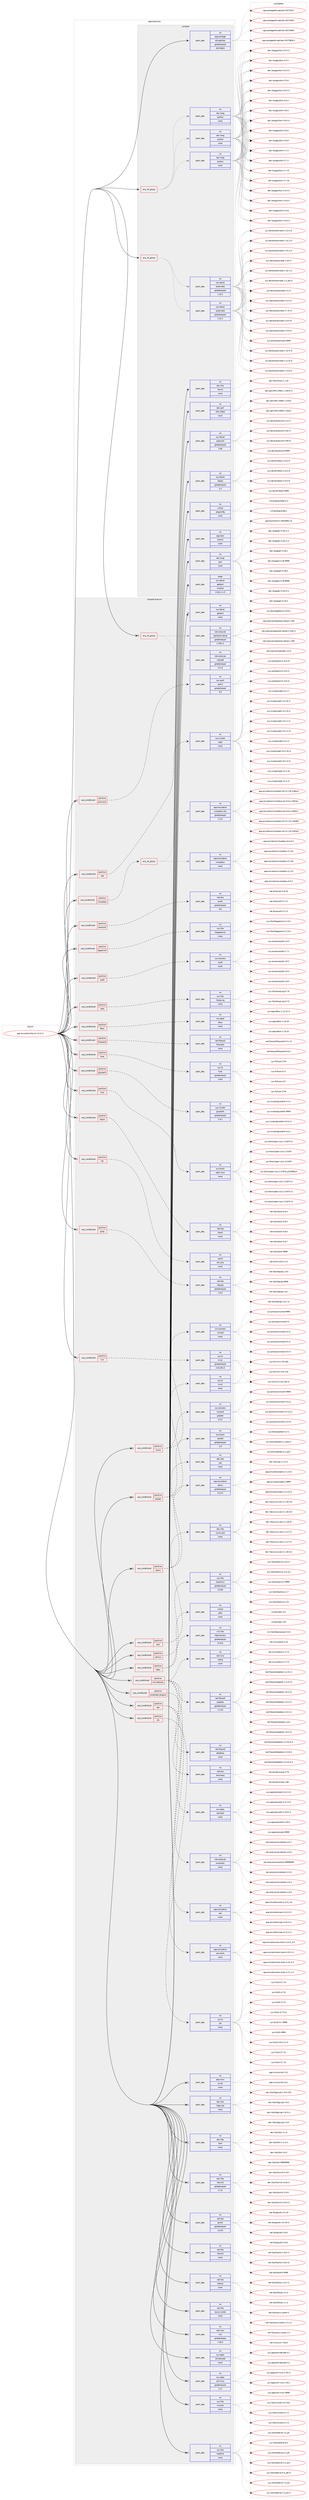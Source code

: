 digraph prolog {

# *************
# Graph options
# *************

newrank=true;
concentrate=true;
compound=true;
graph [rankdir=LR,fontname=Helvetica,fontsize=10,ranksep=1.5];#, ranksep=2.5, nodesep=0.2];
edge  [arrowhead=vee];
node  [fontname=Helvetica,fontsize=10];

# **********
# The ebuild
# **********

subgraph cluster_leftcol {
color=gray;
rank=same;
label=<<i>ebuild</i>>;
id [label="app-emulation/libvirt-4.5.0-r1", color=red, width=4, href="../app-emulation/libvirt-4.5.0-r1.svg"];
}

# ****************
# The dependencies
# ****************

subgraph cluster_midcol {
color=gray;
label=<<i>dependencies</i>>;
subgraph cluster_compile {
fillcolor="#eeeeee";
style=filled;
label=<<i>compile</i>>;
subgraph any19457 {
dependency1286570 [label=<<TABLE BORDER="0" CELLBORDER="1" CELLSPACING="0" CELLPADDING="4"><TR><TD CELLPADDING="10">any_of_group</TD></TR></TABLE>>, shape=none, color=red];subgraph pack916458 {
dependency1286571 [label=<<TABLE BORDER="0" CELLBORDER="1" CELLSPACING="0" CELLPADDING="4" WIDTH="220"><TR><TD ROWSPAN="6" CELLPADDING="30">pack_dep</TD></TR><TR><TD WIDTH="110">no</TD></TR><TR><TD>dev-lang</TD></TR><TR><TD>python</TD></TR><TR><TD>none</TD></TR><TR><TD></TD></TR></TABLE>>, shape=none, color=blue];
}
dependency1286570:e -> dependency1286571:w [weight=20,style="dotted",arrowhead="oinv"];
subgraph pack916459 {
dependency1286572 [label=<<TABLE BORDER="0" CELLBORDER="1" CELLSPACING="0" CELLPADDING="4" WIDTH="220"><TR><TD ROWSPAN="6" CELLPADDING="30">pack_dep</TD></TR><TR><TD WIDTH="110">no</TD></TR><TR><TD>dev-lang</TD></TR><TR><TD>python</TD></TR><TR><TD>none</TD></TR><TR><TD></TD></TR></TABLE>>, shape=none, color=blue];
}
dependency1286570:e -> dependency1286572:w [weight=20,style="dotted",arrowhead="oinv"];
subgraph pack916460 {
dependency1286573 [label=<<TABLE BORDER="0" CELLBORDER="1" CELLSPACING="0" CELLPADDING="4" WIDTH="220"><TR><TD ROWSPAN="6" CELLPADDING="30">pack_dep</TD></TR><TR><TD WIDTH="110">no</TD></TR><TR><TD>dev-lang</TD></TR><TR><TD>python</TD></TR><TR><TD>none</TD></TR><TR><TD></TD></TR></TABLE>>, shape=none, color=blue];
}
dependency1286570:e -> dependency1286573:w [weight=20,style="dotted",arrowhead="oinv"];
}
id:e -> dependency1286570:w [weight=20,style="solid",arrowhead="vee"];
subgraph any19458 {
dependency1286574 [label=<<TABLE BORDER="0" CELLBORDER="1" CELLSPACING="0" CELLPADDING="4"><TR><TD CELLPADDING="10">any_of_group</TD></TR></TABLE>>, shape=none, color=red];subgraph pack916461 {
dependency1286575 [label=<<TABLE BORDER="0" CELLBORDER="1" CELLSPACING="0" CELLPADDING="4" WIDTH="220"><TR><TD ROWSPAN="6" CELLPADDING="30">pack_dep</TD></TR><TR><TD WIDTH="110">no</TD></TR><TR><TD>sys-devel</TD></TR><TR><TD>automake</TD></TR><TR><TD>greaterequal</TD></TR><TR><TD>1.16.1</TD></TR></TABLE>>, shape=none, color=blue];
}
dependency1286574:e -> dependency1286575:w [weight=20,style="dotted",arrowhead="oinv"];
subgraph pack916462 {
dependency1286576 [label=<<TABLE BORDER="0" CELLBORDER="1" CELLSPACING="0" CELLPADDING="4" WIDTH="220"><TR><TD ROWSPAN="6" CELLPADDING="30">pack_dep</TD></TR><TR><TD WIDTH="110">no</TD></TR><TR><TD>sys-devel</TD></TR><TR><TD>automake</TD></TR><TR><TD>greaterequal</TD></TR><TR><TD>1.15.1</TD></TR></TABLE>>, shape=none, color=blue];
}
dependency1286574:e -> dependency1286576:w [weight=20,style="dotted",arrowhead="oinv"];
}
id:e -> dependency1286574:w [weight=20,style="solid",arrowhead="vee"];
subgraph pack916463 {
dependency1286577 [label=<<TABLE BORDER="0" CELLBORDER="1" CELLSPACING="0" CELLPADDING="4" WIDTH="220"><TR><TD ROWSPAN="6" CELLPADDING="30">pack_dep</TD></TR><TR><TD WIDTH="110">no</TD></TR><TR><TD>app-portage</TD></TR><TR><TD>elt-patches</TD></TR><TR><TD>greaterequal</TD></TR><TR><TD>20170815</TD></TR></TABLE>>, shape=none, color=blue];
}
id:e -> dependency1286577:w [weight=20,style="solid",arrowhead="vee"];
subgraph pack916464 {
dependency1286578 [label=<<TABLE BORDER="0" CELLBORDER="1" CELLSPACING="0" CELLPADDING="4" WIDTH="220"><TR><TD ROWSPAN="6" CELLPADDING="30">pack_dep</TD></TR><TR><TD WIDTH="110">no</TD></TR><TR><TD>app-text</TD></TR><TR><TD>xhtml1</TD></TR><TR><TD>none</TD></TR><TR><TD></TD></TR></TABLE>>, shape=none, color=blue];
}
id:e -> dependency1286578:w [weight=20,style="solid",arrowhead="vee"];
subgraph pack916465 {
dependency1286579 [label=<<TABLE BORDER="0" CELLBORDER="1" CELLSPACING="0" CELLPADDING="4" WIDTH="220"><TR><TD ROWSPAN="6" CELLPADDING="30">pack_dep</TD></TR><TR><TD WIDTH="110">no</TD></TR><TR><TD>dev-lang</TD></TR><TR><TD>perl</TD></TR><TR><TD>none</TD></TR><TR><TD></TD></TR></TABLE>>, shape=none, color=blue];
}
id:e -> dependency1286579:w [weight=20,style="solid",arrowhead="vee"];
subgraph pack916466 {
dependency1286580 [label=<<TABLE BORDER="0" CELLBORDER="1" CELLSPACING="0" CELLPADDING="4" WIDTH="220"><TR><TD ROWSPAN="6" CELLPADDING="30">pack_dep</TD></TR><TR><TD WIDTH="110">no</TD></TR><TR><TD>dev-libs</TD></TR><TR><TD>libxslt</TD></TR><TR><TD>none</TD></TR><TR><TD></TD></TR></TABLE>>, shape=none, color=blue];
}
id:e -> dependency1286580:w [weight=20,style="solid",arrowhead="vee"];
subgraph pack916467 {
dependency1286581 [label=<<TABLE BORDER="0" CELLBORDER="1" CELLSPACING="0" CELLPADDING="4" WIDTH="220"><TR><TD ROWSPAN="6" CELLPADDING="30">pack_dep</TD></TR><TR><TD WIDTH="110">no</TD></TR><TR><TD>dev-perl</TD></TR><TR><TD>XML-XPath</TD></TR><TR><TD>none</TD></TR><TR><TD></TD></TR></TABLE>>, shape=none, color=blue];
}
id:e -> dependency1286581:w [weight=20,style="solid",arrowhead="vee"];
subgraph pack916468 {
dependency1286582 [label=<<TABLE BORDER="0" CELLBORDER="1" CELLSPACING="0" CELLPADDING="4" WIDTH="220"><TR><TD ROWSPAN="6" CELLPADDING="30">pack_dep</TD></TR><TR><TD WIDTH="110">no</TD></TR><TR><TD>sys-devel</TD></TR><TR><TD>autoconf</TD></TR><TR><TD>greaterequal</TD></TR><TR><TD>2.69</TD></TR></TABLE>>, shape=none, color=blue];
}
id:e -> dependency1286582:w [weight=20,style="solid",arrowhead="vee"];
subgraph pack916469 {
dependency1286583 [label=<<TABLE BORDER="0" CELLBORDER="1" CELLSPACING="0" CELLPADDING="4" WIDTH="220"><TR><TD ROWSPAN="6" CELLPADDING="30">pack_dep</TD></TR><TR><TD WIDTH="110">no</TD></TR><TR><TD>sys-devel</TD></TR><TR><TD>libtool</TD></TR><TR><TD>greaterequal</TD></TR><TR><TD>2.4</TD></TR></TABLE>>, shape=none, color=blue];
}
id:e -> dependency1286583:w [weight=20,style="solid",arrowhead="vee"];
subgraph pack916470 {
dependency1286584 [label=<<TABLE BORDER="0" CELLBORDER="1" CELLSPACING="0" CELLPADDING="4" WIDTH="220"><TR><TD ROWSPAN="6" CELLPADDING="30">pack_dep</TD></TR><TR><TD WIDTH="110">no</TD></TR><TR><TD>virtual</TD></TR><TR><TD>pkgconfig</TD></TR><TR><TD>none</TD></TR><TR><TD></TD></TR></TABLE>>, shape=none, color=blue];
}
id:e -> dependency1286584:w [weight=20,style="solid",arrowhead="vee"];
subgraph pack916471 {
dependency1286585 [label=<<TABLE BORDER="0" CELLBORDER="1" CELLSPACING="0" CELLPADDING="4" WIDTH="220"><TR><TD ROWSPAN="6" CELLPADDING="30">pack_dep</TD></TR><TR><TD WIDTH="110">weak</TD></TR><TR><TD>sys-devel</TD></TR><TR><TD>gettext</TD></TR><TR><TD>smaller</TD></TR><TR><TD>0.18.1.1-r3</TD></TR></TABLE>>, shape=none, color=blue];
}
id:e -> dependency1286585:w [weight=20,style="solid",arrowhead="vee"];
}
subgraph cluster_compileandrun {
fillcolor="#eeeeee";
style=filled;
label=<<i>compile and run</i>>;
subgraph any19459 {
dependency1286586 [label=<<TABLE BORDER="0" CELLBORDER="1" CELLSPACING="0" CELLPADDING="4"><TR><TD CELLPADDING="10">any_of_group</TD></TR></TABLE>>, shape=none, color=red];subgraph pack916472 {
dependency1286587 [label=<<TABLE BORDER="0" CELLBORDER="1" CELLSPACING="0" CELLPADDING="4" WIDTH="220"><TR><TD ROWSPAN="6" CELLPADDING="30">pack_dep</TD></TR><TR><TD WIDTH="110">no</TD></TR><TR><TD>net-analyzer</TD></TR><TR><TD>netcat6</TD></TR><TR><TD>greaterequal</TD></TR><TR><TD>1.0-r2</TD></TR></TABLE>>, shape=none, color=blue];
}
dependency1286586:e -> dependency1286587:w [weight=20,style="dotted",arrowhead="oinv"];
subgraph pack916473 {
dependency1286588 [label=<<TABLE BORDER="0" CELLBORDER="1" CELLSPACING="0" CELLPADDING="4" WIDTH="220"><TR><TD ROWSPAN="6" CELLPADDING="30">pack_dep</TD></TR><TR><TD WIDTH="110">no</TD></TR><TR><TD>net-analyzer</TD></TR><TR><TD>openbsd-netcat</TD></TR><TR><TD>greaterequal</TD></TR><TR><TD>1.105-r1</TD></TR></TABLE>>, shape=none, color=blue];
}
dependency1286586:e -> dependency1286588:w [weight=20,style="dotted",arrowhead="oinv"];
}
id:e -> dependency1286586:w [weight=20,style="solid",arrowhead="odotvee"];
subgraph cond350127 {
dependency1286589 [label=<<TABLE BORDER="0" CELLBORDER="1" CELLSPACING="0" CELLPADDING="4"><TR><TD ROWSPAN="3" CELLPADDING="10">use_conditional</TD></TR><TR><TD>positive</TD></TR><TR><TD>apparmor</TD></TR></TABLE>>, shape=none, color=red];
subgraph pack916474 {
dependency1286590 [label=<<TABLE BORDER="0" CELLBORDER="1" CELLSPACING="0" CELLPADDING="4" WIDTH="220"><TR><TD ROWSPAN="6" CELLPADDING="30">pack_dep</TD></TR><TR><TD WIDTH="110">no</TD></TR><TR><TD>sys-libs</TD></TR><TR><TD>libapparmor</TD></TR><TR><TD>none</TD></TR><TR><TD></TD></TR></TABLE>>, shape=none, color=blue];
}
dependency1286589:e -> dependency1286590:w [weight=20,style="dashed",arrowhead="vee"];
}
id:e -> dependency1286589:w [weight=20,style="solid",arrowhead="odotvee"];
subgraph cond350128 {
dependency1286591 [label=<<TABLE BORDER="0" CELLBORDER="1" CELLSPACING="0" CELLPADDING="4"><TR><TD ROWSPAN="3" CELLPADDING="10">use_conditional</TD></TR><TR><TD>positive</TD></TR><TR><TD>audit</TD></TR></TABLE>>, shape=none, color=red];
subgraph pack916475 {
dependency1286592 [label=<<TABLE BORDER="0" CELLBORDER="1" CELLSPACING="0" CELLPADDING="4" WIDTH="220"><TR><TD ROWSPAN="6" CELLPADDING="30">pack_dep</TD></TR><TR><TD WIDTH="110">no</TD></TR><TR><TD>sys-process</TD></TR><TR><TD>audit</TD></TR><TR><TD>none</TD></TR><TR><TD></TD></TR></TABLE>>, shape=none, color=blue];
}
dependency1286591:e -> dependency1286592:w [weight=20,style="dashed",arrowhead="vee"];
}
id:e -> dependency1286591:w [weight=20,style="solid",arrowhead="odotvee"];
subgraph cond350129 {
dependency1286593 [label=<<TABLE BORDER="0" CELLBORDER="1" CELLSPACING="0" CELLPADDING="4"><TR><TD ROWSPAN="3" CELLPADDING="10">use_conditional</TD></TR><TR><TD>positive</TD></TR><TR><TD>caps</TD></TR></TABLE>>, shape=none, color=red];
subgraph pack916476 {
dependency1286594 [label=<<TABLE BORDER="0" CELLBORDER="1" CELLSPACING="0" CELLPADDING="4" WIDTH="220"><TR><TD ROWSPAN="6" CELLPADDING="30">pack_dep</TD></TR><TR><TD WIDTH="110">no</TD></TR><TR><TD>sys-libs</TD></TR><TR><TD>libcap-ng</TD></TR><TR><TD>none</TD></TR><TR><TD></TD></TR></TABLE>>, shape=none, color=blue];
}
dependency1286593:e -> dependency1286594:w [weight=20,style="dashed",arrowhead="vee"];
}
id:e -> dependency1286593:w [weight=20,style="solid",arrowhead="odotvee"];
subgraph cond350130 {
dependency1286595 [label=<<TABLE BORDER="0" CELLBORDER="1" CELLSPACING="0" CELLPADDING="4"><TR><TD ROWSPAN="3" CELLPADDING="10">use_conditional</TD></TR><TR><TD>positive</TD></TR><TR><TD>dbus</TD></TR></TABLE>>, shape=none, color=red];
subgraph pack916477 {
dependency1286596 [label=<<TABLE BORDER="0" CELLBORDER="1" CELLSPACING="0" CELLPADDING="4" WIDTH="220"><TR><TD ROWSPAN="6" CELLPADDING="30">pack_dep</TD></TR><TR><TD WIDTH="110">no</TD></TR><TR><TD>sys-apps</TD></TR><TR><TD>dbus</TD></TR><TR><TD>none</TD></TR><TR><TD></TD></TR></TABLE>>, shape=none, color=blue];
}
dependency1286595:e -> dependency1286596:w [weight=20,style="dashed",arrowhead="vee"];
}
id:e -> dependency1286595:w [weight=20,style="solid",arrowhead="odotvee"];
subgraph cond350131 {
dependency1286597 [label=<<TABLE BORDER="0" CELLBORDER="1" CELLSPACING="0" CELLPADDING="4"><TR><TD ROWSPAN="3" CELLPADDING="10">use_conditional</TD></TR><TR><TD>positive</TD></TR><TR><TD>firewalld</TD></TR></TABLE>>, shape=none, color=red];
subgraph pack916478 {
dependency1286598 [label=<<TABLE BORDER="0" CELLBORDER="1" CELLSPACING="0" CELLPADDING="4" WIDTH="220"><TR><TD ROWSPAN="6" CELLPADDING="30">pack_dep</TD></TR><TR><TD WIDTH="110">no</TD></TR><TR><TD>net-firewall</TD></TR><TR><TD>firewalld</TD></TR><TR><TD>none</TD></TR><TR><TD></TD></TR></TABLE>>, shape=none, color=blue];
}
dependency1286597:e -> dependency1286598:w [weight=20,style="dashed",arrowhead="vee"];
}
id:e -> dependency1286597:w [weight=20,style="solid",arrowhead="odotvee"];
subgraph cond350132 {
dependency1286599 [label=<<TABLE BORDER="0" CELLBORDER="1" CELLSPACING="0" CELLPADDING="4"><TR><TD ROWSPAN="3" CELLPADDING="10">use_conditional</TD></TR><TR><TD>positive</TD></TR><TR><TD>fuse</TD></TR></TABLE>>, shape=none, color=red];
subgraph pack916479 {
dependency1286600 [label=<<TABLE BORDER="0" CELLBORDER="1" CELLSPACING="0" CELLPADDING="4" WIDTH="220"><TR><TD ROWSPAN="6" CELLPADDING="30">pack_dep</TD></TR><TR><TD WIDTH="110">no</TD></TR><TR><TD>sys-fs</TD></TR><TR><TD>fuse</TD></TR><TR><TD>greaterequal</TD></TR><TR><TD>2.8.6</TD></TR></TABLE>>, shape=none, color=blue];
}
dependency1286599:e -> dependency1286600:w [weight=20,style="dashed",arrowhead="vee"];
}
id:e -> dependency1286599:w [weight=20,style="solid",arrowhead="odotvee"];
subgraph cond350133 {
dependency1286601 [label=<<TABLE BORDER="0" CELLBORDER="1" CELLSPACING="0" CELLPADDING="4"><TR><TD ROWSPAN="3" CELLPADDING="10">use_conditional</TD></TR><TR><TD>positive</TD></TR><TR><TD>glusterfs</TD></TR></TABLE>>, shape=none, color=red];
subgraph pack916480 {
dependency1286602 [label=<<TABLE BORDER="0" CELLBORDER="1" CELLSPACING="0" CELLPADDING="4" WIDTH="220"><TR><TD ROWSPAN="6" CELLPADDING="30">pack_dep</TD></TR><TR><TD WIDTH="110">no</TD></TR><TR><TD>sys-cluster</TD></TR><TR><TD>glusterfs</TD></TR><TR><TD>greaterequal</TD></TR><TR><TD>3.4.1</TD></TR></TABLE>>, shape=none, color=blue];
}
dependency1286601:e -> dependency1286602:w [weight=20,style="dashed",arrowhead="vee"];
}
id:e -> dependency1286601:w [weight=20,style="solid",arrowhead="odotvee"];
subgraph cond350134 {
dependency1286603 [label=<<TABLE BORDER="0" CELLBORDER="1" CELLSPACING="0" CELLPADDING="4"><TR><TD ROWSPAN="3" CELLPADDING="10">use_conditional</TD></TR><TR><TD>positive</TD></TR><TR><TD>iscsi</TD></TR></TABLE>>, shape=none, color=red];
subgraph pack916481 {
dependency1286604 [label=<<TABLE BORDER="0" CELLBORDER="1" CELLSPACING="0" CELLPADDING="4" WIDTH="220"><TR><TD ROWSPAN="6" CELLPADDING="30">pack_dep</TD></TR><TR><TD WIDTH="110">no</TD></TR><TR><TD>sys-block</TD></TR><TR><TD>open-iscsi</TD></TR><TR><TD>none</TD></TR><TR><TD></TD></TR></TABLE>>, shape=none, color=blue];
}
dependency1286603:e -> dependency1286604:w [weight=20,style="dashed",arrowhead="vee"];
}
id:e -> dependency1286603:w [weight=20,style="solid",arrowhead="odotvee"];
subgraph cond350135 {
dependency1286605 [label=<<TABLE BORDER="0" CELLBORDER="1" CELLSPACING="0" CELLPADDING="4"><TR><TD ROWSPAN="3" CELLPADDING="10">use_conditional</TD></TR><TR><TD>positive</TD></TR><TR><TD>libssh</TD></TR></TABLE>>, shape=none, color=red];
subgraph pack916482 {
dependency1286606 [label=<<TABLE BORDER="0" CELLBORDER="1" CELLSPACING="0" CELLPADDING="4" WIDTH="220"><TR><TD ROWSPAN="6" CELLPADDING="30">pack_dep</TD></TR><TR><TD WIDTH="110">no</TD></TR><TR><TD>net-libs</TD></TR><TR><TD>libssh</TD></TR><TR><TD>none</TD></TR><TR><TD></TD></TR></TABLE>>, shape=none, color=blue];
}
dependency1286605:e -> dependency1286606:w [weight=20,style="dashed",arrowhead="vee"];
}
id:e -> dependency1286605:w [weight=20,style="solid",arrowhead="odotvee"];
subgraph cond350136 {
dependency1286607 [label=<<TABLE BORDER="0" CELLBORDER="1" CELLSPACING="0" CELLPADDING="4"><TR><TD ROWSPAN="3" CELLPADDING="10">use_conditional</TD></TR><TR><TD>positive</TD></TR><TR><TD>lvm</TD></TR></TABLE>>, shape=none, color=red];
subgraph pack916483 {
dependency1286608 [label=<<TABLE BORDER="0" CELLBORDER="1" CELLSPACING="0" CELLPADDING="4" WIDTH="220"><TR><TD ROWSPAN="6" CELLPADDING="30">pack_dep</TD></TR><TR><TD WIDTH="110">no</TD></TR><TR><TD>sys-fs</TD></TR><TR><TD>lvm2</TD></TR><TR><TD>greaterequal</TD></TR><TR><TD>2.02.48-r2</TD></TR></TABLE>>, shape=none, color=blue];
}
dependency1286607:e -> dependency1286608:w [weight=20,style="dashed",arrowhead="vee"];
}
id:e -> dependency1286607:w [weight=20,style="solid",arrowhead="odotvee"];
subgraph cond350137 {
dependency1286609 [label=<<TABLE BORDER="0" CELLBORDER="1" CELLSPACING="0" CELLPADDING="4"><TR><TD ROWSPAN="3" CELLPADDING="10">use_conditional</TD></TR><TR><TD>positive</TD></TR><TR><TD>nfs</TD></TR></TABLE>>, shape=none, color=red];
subgraph pack916484 {
dependency1286610 [label=<<TABLE BORDER="0" CELLBORDER="1" CELLSPACING="0" CELLPADDING="4" WIDTH="220"><TR><TD ROWSPAN="6" CELLPADDING="30">pack_dep</TD></TR><TR><TD WIDTH="110">no</TD></TR><TR><TD>net-fs</TD></TR><TR><TD>nfs-utils</TD></TR><TR><TD>none</TD></TR><TR><TD></TD></TR></TABLE>>, shape=none, color=blue];
}
dependency1286609:e -> dependency1286610:w [weight=20,style="dashed",arrowhead="vee"];
}
id:e -> dependency1286609:w [weight=20,style="solid",arrowhead="odotvee"];
subgraph cond350138 {
dependency1286611 [label=<<TABLE BORDER="0" CELLBORDER="1" CELLSPACING="0" CELLPADDING="4"><TR><TD ROWSPAN="3" CELLPADDING="10">use_conditional</TD></TR><TR><TD>positive</TD></TR><TR><TD>numa</TD></TR></TABLE>>, shape=none, color=red];
subgraph pack916485 {
dependency1286612 [label=<<TABLE BORDER="0" CELLBORDER="1" CELLSPACING="0" CELLPADDING="4" WIDTH="220"><TR><TD ROWSPAN="6" CELLPADDING="30">pack_dep</TD></TR><TR><TD WIDTH="110">no</TD></TR><TR><TD>sys-process</TD></TR><TR><TD>numactl</TD></TR><TR><TD>greater</TD></TR><TR><TD>2.0.2</TD></TR></TABLE>>, shape=none, color=blue];
}
dependency1286611:e -> dependency1286612:w [weight=20,style="dashed",arrowhead="vee"];
subgraph pack916486 {
dependency1286613 [label=<<TABLE BORDER="0" CELLBORDER="1" CELLSPACING="0" CELLPADDING="4" WIDTH="220"><TR><TD ROWSPAN="6" CELLPADDING="30">pack_dep</TD></TR><TR><TD WIDTH="110">no</TD></TR><TR><TD>sys-process</TD></TR><TR><TD>numad</TD></TR><TR><TD>none</TD></TR><TR><TD></TD></TR></TABLE>>, shape=none, color=blue];
}
dependency1286611:e -> dependency1286613:w [weight=20,style="dashed",arrowhead="vee"];
}
id:e -> dependency1286611:w [weight=20,style="solid",arrowhead="odotvee"];
subgraph cond350139 {
dependency1286614 [label=<<TABLE BORDER="0" CELLBORDER="1" CELLSPACING="0" CELLPADDING="4"><TR><TD ROWSPAN="3" CELLPADDING="10">use_conditional</TD></TR><TR><TD>positive</TD></TR><TR><TD>parted</TD></TR></TABLE>>, shape=none, color=red];
subgraph pack916487 {
dependency1286615 [label=<<TABLE BORDER="0" CELLBORDER="1" CELLSPACING="0" CELLPADDING="4" WIDTH="220"><TR><TD ROWSPAN="6" CELLPADDING="30">pack_dep</TD></TR><TR><TD WIDTH="110">no</TD></TR><TR><TD>sys-block</TD></TR><TR><TD>parted</TD></TR><TR><TD>greaterequal</TD></TR><TR><TD>1.8</TD></TR></TABLE>>, shape=none, color=blue];
}
dependency1286614:e -> dependency1286615:w [weight=20,style="dashed",arrowhead="vee"];
subgraph pack916488 {
dependency1286616 [label=<<TABLE BORDER="0" CELLBORDER="1" CELLSPACING="0" CELLPADDING="4" WIDTH="220"><TR><TD ROWSPAN="6" CELLPADDING="30">pack_dep</TD></TR><TR><TD WIDTH="110">no</TD></TR><TR><TD>sys-fs</TD></TR><TR><TD>lvm2</TD></TR><TR><TD>none</TD></TR><TR><TD></TD></TR></TABLE>>, shape=none, color=blue];
}
dependency1286614:e -> dependency1286616:w [weight=20,style="dashed",arrowhead="vee"];
}
id:e -> dependency1286614:w [weight=20,style="solid",arrowhead="odotvee"];
subgraph cond350140 {
dependency1286617 [label=<<TABLE BORDER="0" CELLBORDER="1" CELLSPACING="0" CELLPADDING="4"><TR><TD ROWSPAN="3" CELLPADDING="10">use_conditional</TD></TR><TR><TD>positive</TD></TR><TR><TD>pcap</TD></TR></TABLE>>, shape=none, color=red];
subgraph pack916489 {
dependency1286618 [label=<<TABLE BORDER="0" CELLBORDER="1" CELLSPACING="0" CELLPADDING="4" WIDTH="220"><TR><TD ROWSPAN="6" CELLPADDING="30">pack_dep</TD></TR><TR><TD WIDTH="110">no</TD></TR><TR><TD>net-libs</TD></TR><TR><TD>libpcap</TD></TR><TR><TD>greaterequal</TD></TR><TR><TD>1.0.0</TD></TR></TABLE>>, shape=none, color=blue];
}
dependency1286617:e -> dependency1286618:w [weight=20,style="dashed",arrowhead="vee"];
}
id:e -> dependency1286617:w [weight=20,style="solid",arrowhead="odotvee"];
subgraph cond350141 {
dependency1286619 [label=<<TABLE BORDER="0" CELLBORDER="1" CELLSPACING="0" CELLPADDING="4"><TR><TD ROWSPAN="3" CELLPADDING="10">use_conditional</TD></TR><TR><TD>positive</TD></TR><TR><TD>policykit</TD></TR></TABLE>>, shape=none, color=red];
subgraph pack916490 {
dependency1286620 [label=<<TABLE BORDER="0" CELLBORDER="1" CELLSPACING="0" CELLPADDING="4" WIDTH="220"><TR><TD ROWSPAN="6" CELLPADDING="30">pack_dep</TD></TR><TR><TD WIDTH="110">no</TD></TR><TR><TD>sys-auth</TD></TR><TR><TD>polkit</TD></TR><TR><TD>greaterequal</TD></TR><TR><TD>0.9</TD></TR></TABLE>>, shape=none, color=blue];
}
dependency1286619:e -> dependency1286620:w [weight=20,style="dashed",arrowhead="vee"];
}
id:e -> dependency1286619:w [weight=20,style="solid",arrowhead="odotvee"];
subgraph cond350142 {
dependency1286621 [label=<<TABLE BORDER="0" CELLBORDER="1" CELLSPACING="0" CELLPADDING="4"><TR><TD ROWSPAN="3" CELLPADDING="10">use_conditional</TD></TR><TR><TD>positive</TD></TR><TR><TD>qemu</TD></TR></TABLE>>, shape=none, color=red];
subgraph pack916491 {
dependency1286622 [label=<<TABLE BORDER="0" CELLBORDER="1" CELLSPACING="0" CELLPADDING="4" WIDTH="220"><TR><TD ROWSPAN="6" CELLPADDING="30">pack_dep</TD></TR><TR><TD WIDTH="110">no</TD></TR><TR><TD>app-emulation</TD></TR><TR><TD>qemu</TD></TR><TR><TD>greaterequal</TD></TR><TR><TD>0.13.0</TD></TR></TABLE>>, shape=none, color=blue];
}
dependency1286621:e -> dependency1286622:w [weight=20,style="dashed",arrowhead="vee"];
subgraph pack916492 {
dependency1286623 [label=<<TABLE BORDER="0" CELLBORDER="1" CELLSPACING="0" CELLPADDING="4" WIDTH="220"><TR><TD ROWSPAN="6" CELLPADDING="30">pack_dep</TD></TR><TR><TD WIDTH="110">no</TD></TR><TR><TD>dev-libs</TD></TR><TR><TD>yajl</TD></TR><TR><TD>none</TD></TR><TR><TD></TD></TR></TABLE>>, shape=none, color=blue];
}
dependency1286621:e -> dependency1286623:w [weight=20,style="dashed",arrowhead="vee"];
}
id:e -> dependency1286621:w [weight=20,style="solid",arrowhead="odotvee"];
subgraph cond350143 {
dependency1286624 [label=<<TABLE BORDER="0" CELLBORDER="1" CELLSPACING="0" CELLPADDING="4"><TR><TD ROWSPAN="3" CELLPADDING="10">use_conditional</TD></TR><TR><TD>positive</TD></TR><TR><TD>rbd</TD></TR></TABLE>>, shape=none, color=red];
subgraph pack916493 {
dependency1286625 [label=<<TABLE BORDER="0" CELLBORDER="1" CELLSPACING="0" CELLPADDING="4" WIDTH="220"><TR><TD ROWSPAN="6" CELLPADDING="30">pack_dep</TD></TR><TR><TD WIDTH="110">no</TD></TR><TR><TD>sys-cluster</TD></TR><TR><TD>ceph</TD></TR><TR><TD>none</TD></TR><TR><TD></TD></TR></TABLE>>, shape=none, color=blue];
}
dependency1286624:e -> dependency1286625:w [weight=20,style="dashed",arrowhead="vee"];
}
id:e -> dependency1286624:w [weight=20,style="solid",arrowhead="odotvee"];
subgraph cond350144 {
dependency1286626 [label=<<TABLE BORDER="0" CELLBORDER="1" CELLSPACING="0" CELLPADDING="4"><TR><TD ROWSPAN="3" CELLPADDING="10">use_conditional</TD></TR><TR><TD>positive</TD></TR><TR><TD>sasl</TD></TR></TABLE>>, shape=none, color=red];
subgraph pack916494 {
dependency1286627 [label=<<TABLE BORDER="0" CELLBORDER="1" CELLSPACING="0" CELLPADDING="4" WIDTH="220"><TR><TD ROWSPAN="6" CELLPADDING="30">pack_dep</TD></TR><TR><TD WIDTH="110">no</TD></TR><TR><TD>dev-libs</TD></TR><TR><TD>cyrus-sasl</TD></TR><TR><TD>none</TD></TR><TR><TD></TD></TR></TABLE>>, shape=none, color=blue];
}
dependency1286626:e -> dependency1286627:w [weight=20,style="dashed",arrowhead="vee"];
}
id:e -> dependency1286626:w [weight=20,style="solid",arrowhead="odotvee"];
subgraph cond350145 {
dependency1286628 [label=<<TABLE BORDER="0" CELLBORDER="1" CELLSPACING="0" CELLPADDING="4"><TR><TD ROWSPAN="3" CELLPADDING="10">use_conditional</TD></TR><TR><TD>positive</TD></TR><TR><TD>selinux</TD></TR></TABLE>>, shape=none, color=red];
subgraph pack916495 {
dependency1286629 [label=<<TABLE BORDER="0" CELLBORDER="1" CELLSPACING="0" CELLPADDING="4" WIDTH="220"><TR><TD ROWSPAN="6" CELLPADDING="30">pack_dep</TD></TR><TR><TD WIDTH="110">no</TD></TR><TR><TD>sys-libs</TD></TR><TR><TD>libselinux</TD></TR><TR><TD>greaterequal</TD></TR><TR><TD>2.0.85</TD></TR></TABLE>>, shape=none, color=blue];
}
dependency1286628:e -> dependency1286629:w [weight=20,style="dashed",arrowhead="vee"];
}
id:e -> dependency1286628:w [weight=20,style="solid",arrowhead="odotvee"];
subgraph cond350146 {
dependency1286630 [label=<<TABLE BORDER="0" CELLBORDER="1" CELLSPACING="0" CELLPADDING="4"><TR><TD ROWSPAN="3" CELLPADDING="10">use_conditional</TD></TR><TR><TD>positive</TD></TR><TR><TD>udev</TD></TR></TABLE>>, shape=none, color=red];
subgraph pack916496 {
dependency1286631 [label=<<TABLE BORDER="0" CELLBORDER="1" CELLSPACING="0" CELLPADDING="4" WIDTH="220"><TR><TD ROWSPAN="6" CELLPADDING="30">pack_dep</TD></TR><TR><TD WIDTH="110">no</TD></TR><TR><TD>virtual</TD></TR><TR><TD>udev</TD></TR><TR><TD>none</TD></TR><TR><TD></TD></TR></TABLE>>, shape=none, color=blue];
}
dependency1286630:e -> dependency1286631:w [weight=20,style="dashed",arrowhead="vee"];
subgraph pack916497 {
dependency1286632 [label=<<TABLE BORDER="0" CELLBORDER="1" CELLSPACING="0" CELLPADDING="4" WIDTH="220"><TR><TD ROWSPAN="6" CELLPADDING="30">pack_dep</TD></TR><TR><TD WIDTH="110">no</TD></TR><TR><TD>x11-libs</TD></TR><TR><TD>libpciaccess</TD></TR><TR><TD>greaterequal</TD></TR><TR><TD>0.10.9</TD></TR></TABLE>>, shape=none, color=blue];
}
dependency1286630:e -> dependency1286632:w [weight=20,style="dashed",arrowhead="vee"];
}
id:e -> dependency1286630:w [weight=20,style="solid",arrowhead="odotvee"];
subgraph cond350147 {
dependency1286633 [label=<<TABLE BORDER="0" CELLBORDER="1" CELLSPACING="0" CELLPADDING="4"><TR><TD ROWSPAN="3" CELLPADDING="10">use_conditional</TD></TR><TR><TD>positive</TD></TR><TR><TD>virt-network</TD></TR></TABLE>>, shape=none, color=red];
subgraph pack916498 {
dependency1286634 [label=<<TABLE BORDER="0" CELLBORDER="1" CELLSPACING="0" CELLPADDING="4" WIDTH="220"><TR><TD ROWSPAN="6" CELLPADDING="30">pack_dep</TD></TR><TR><TD WIDTH="110">no</TD></TR><TR><TD>net-dns</TD></TR><TR><TD>dnsmasq</TD></TR><TR><TD>none</TD></TR><TR><TD></TD></TR></TABLE>>, shape=none, color=blue];
}
dependency1286633:e -> dependency1286634:w [weight=20,style="dashed",arrowhead="vee"];
subgraph pack916499 {
dependency1286635 [label=<<TABLE BORDER="0" CELLBORDER="1" CELLSPACING="0" CELLPADDING="4" WIDTH="220"><TR><TD ROWSPAN="6" CELLPADDING="30">pack_dep</TD></TR><TR><TD WIDTH="110">no</TD></TR><TR><TD>net-firewall</TD></TR><TR><TD>ebtables</TD></TR><TR><TD>none</TD></TR><TR><TD></TD></TR></TABLE>>, shape=none, color=blue];
}
dependency1286633:e -> dependency1286635:w [weight=20,style="dashed",arrowhead="vee"];
subgraph pack916500 {
dependency1286636 [label=<<TABLE BORDER="0" CELLBORDER="1" CELLSPACING="0" CELLPADDING="4" WIDTH="220"><TR><TD ROWSPAN="6" CELLPADDING="30">pack_dep</TD></TR><TR><TD WIDTH="110">no</TD></TR><TR><TD>net-firewall</TD></TR><TR><TD>iptables</TD></TR><TR><TD>greaterequal</TD></TR><TR><TD>1.4.10</TD></TR></TABLE>>, shape=none, color=blue];
}
dependency1286633:e -> dependency1286636:w [weight=20,style="dashed",arrowhead="vee"];
subgraph pack916501 {
dependency1286637 [label=<<TABLE BORDER="0" CELLBORDER="1" CELLSPACING="0" CELLPADDING="4" WIDTH="220"><TR><TD ROWSPAN="6" CELLPADDING="30">pack_dep</TD></TR><TR><TD WIDTH="110">no</TD></TR><TR><TD>net-misc</TD></TR><TR><TD>radvd</TD></TR><TR><TD>none</TD></TR><TR><TD></TD></TR></TABLE>>, shape=none, color=blue];
}
dependency1286633:e -> dependency1286637:w [weight=20,style="dashed",arrowhead="vee"];
subgraph pack916502 {
dependency1286638 [label=<<TABLE BORDER="0" CELLBORDER="1" CELLSPACING="0" CELLPADDING="4" WIDTH="220"><TR><TD ROWSPAN="6" CELLPADDING="30">pack_dep</TD></TR><TR><TD WIDTH="110">no</TD></TR><TR><TD>sys-apps</TD></TR><TR><TD>iproute2</TD></TR><TR><TD>none</TD></TR><TR><TD></TD></TR></TABLE>>, shape=none, color=blue];
}
dependency1286633:e -> dependency1286638:w [weight=20,style="dashed",arrowhead="vee"];
}
id:e -> dependency1286633:w [weight=20,style="solid",arrowhead="odotvee"];
subgraph cond350148 {
dependency1286639 [label=<<TABLE BORDER="0" CELLBORDER="1" CELLSPACING="0" CELLPADDING="4"><TR><TD ROWSPAN="3" CELLPADDING="10">use_conditional</TD></TR><TR><TD>positive</TD></TR><TR><TD>virtualbox</TD></TR></TABLE>>, shape=none, color=red];
subgraph any19460 {
dependency1286640 [label=<<TABLE BORDER="0" CELLBORDER="1" CELLSPACING="0" CELLPADDING="4"><TR><TD CELLPADDING="10">any_of_group</TD></TR></TABLE>>, shape=none, color=red];subgraph pack916503 {
dependency1286641 [label=<<TABLE BORDER="0" CELLBORDER="1" CELLSPACING="0" CELLPADDING="4" WIDTH="220"><TR><TD ROWSPAN="6" CELLPADDING="30">pack_dep</TD></TR><TR><TD WIDTH="110">no</TD></TR><TR><TD>app-emulation</TD></TR><TR><TD>virtualbox</TD></TR><TR><TD>none</TD></TR><TR><TD></TD></TR></TABLE>>, shape=none, color=blue];
}
dependency1286640:e -> dependency1286641:w [weight=20,style="dotted",arrowhead="oinv"];
subgraph pack916504 {
dependency1286642 [label=<<TABLE BORDER="0" CELLBORDER="1" CELLSPACING="0" CELLPADDING="4" WIDTH="220"><TR><TD ROWSPAN="6" CELLPADDING="30">pack_dep</TD></TR><TR><TD WIDTH="110">no</TD></TR><TR><TD>app-emulation</TD></TR><TR><TD>virtualbox-bin</TD></TR><TR><TD>greaterequal</TD></TR><TR><TD>2.2.0</TD></TR></TABLE>>, shape=none, color=blue];
}
dependency1286640:e -> dependency1286642:w [weight=20,style="dotted",arrowhead="oinv"];
}
dependency1286639:e -> dependency1286640:w [weight=20,style="dashed",arrowhead="vee"];
}
id:e -> dependency1286639:w [weight=20,style="solid",arrowhead="odotvee"];
subgraph cond350149 {
dependency1286643 [label=<<TABLE BORDER="0" CELLBORDER="1" CELLSPACING="0" CELLPADDING="4"><TR><TD ROWSPAN="3" CELLPADDING="10">use_conditional</TD></TR><TR><TD>positive</TD></TR><TR><TD>wireshark-plugins</TD></TR></TABLE>>, shape=none, color=red];
subgraph pack916505 {
dependency1286644 [label=<<TABLE BORDER="0" CELLBORDER="1" CELLSPACING="0" CELLPADDING="4" WIDTH="220"><TR><TD ROWSPAN="6" CELLPADDING="30">pack_dep</TD></TR><TR><TD WIDTH="110">no</TD></TR><TR><TD>net-analyzer</TD></TR><TR><TD>wireshark</TD></TR><TR><TD>none</TD></TR><TR><TD></TD></TR></TABLE>>, shape=none, color=blue];
}
dependency1286643:e -> dependency1286644:w [weight=20,style="dashed",arrowhead="vee"];
}
id:e -> dependency1286643:w [weight=20,style="solid",arrowhead="odotvee"];
subgraph cond350150 {
dependency1286645 [label=<<TABLE BORDER="0" CELLBORDER="1" CELLSPACING="0" CELLPADDING="4"><TR><TD ROWSPAN="3" CELLPADDING="10">use_conditional</TD></TR><TR><TD>positive</TD></TR><TR><TD>xen</TD></TR></TABLE>>, shape=none, color=red];
subgraph pack916506 {
dependency1286646 [label=<<TABLE BORDER="0" CELLBORDER="1" CELLSPACING="0" CELLPADDING="4" WIDTH="220"><TR><TD ROWSPAN="6" CELLPADDING="30">pack_dep</TD></TR><TR><TD WIDTH="110">no</TD></TR><TR><TD>app-emulation</TD></TR><TR><TD>xen</TD></TR><TR><TD>none</TD></TR><TR><TD></TD></TR></TABLE>>, shape=none, color=blue];
}
dependency1286645:e -> dependency1286646:w [weight=20,style="dashed",arrowhead="vee"];
subgraph pack916507 {
dependency1286647 [label=<<TABLE BORDER="0" CELLBORDER="1" CELLSPACING="0" CELLPADDING="4" WIDTH="220"><TR><TD ROWSPAN="6" CELLPADDING="30">pack_dep</TD></TR><TR><TD WIDTH="110">no</TD></TR><TR><TD>app-emulation</TD></TR><TR><TD>xen-tools</TD></TR><TR><TD>none</TD></TR><TR><TD></TD></TR></TABLE>>, shape=none, color=blue];
}
dependency1286645:e -> dependency1286647:w [weight=20,style="dashed",arrowhead="vee"];
}
id:e -> dependency1286645:w [weight=20,style="solid",arrowhead="odotvee"];
subgraph cond350151 {
dependency1286648 [label=<<TABLE BORDER="0" CELLBORDER="1" CELLSPACING="0" CELLPADDING="4"><TR><TD ROWSPAN="3" CELLPADDING="10">use_conditional</TD></TR><TR><TD>positive</TD></TR><TR><TD>zeroconf</TD></TR></TABLE>>, shape=none, color=red];
subgraph pack916508 {
dependency1286649 [label=<<TABLE BORDER="0" CELLBORDER="1" CELLSPACING="0" CELLPADDING="4" WIDTH="220"><TR><TD ROWSPAN="6" CELLPADDING="30">pack_dep</TD></TR><TR><TD WIDTH="110">no</TD></TR><TR><TD>net-dns</TD></TR><TR><TD>avahi</TD></TR><TR><TD>greaterequal</TD></TR><TR><TD>0.6</TD></TR></TABLE>>, shape=none, color=blue];
}
dependency1286648:e -> dependency1286649:w [weight=20,style="dashed",arrowhead="vee"];
}
id:e -> dependency1286648:w [weight=20,style="solid",arrowhead="odotvee"];
subgraph cond350152 {
dependency1286650 [label=<<TABLE BORDER="0" CELLBORDER="1" CELLSPACING="0" CELLPADDING="4"><TR><TD ROWSPAN="3" CELLPADDING="10">use_conditional</TD></TR><TR><TD>positive</TD></TR><TR><TD>zfs</TD></TR></TABLE>>, shape=none, color=red];
subgraph pack916509 {
dependency1286651 [label=<<TABLE BORDER="0" CELLBORDER="1" CELLSPACING="0" CELLPADDING="4" WIDTH="220"><TR><TD ROWSPAN="6" CELLPADDING="30">pack_dep</TD></TR><TR><TD WIDTH="110">no</TD></TR><TR><TD>sys-fs</TD></TR><TR><TD>zfs</TD></TR><TR><TD>none</TD></TR><TR><TD></TD></TR></TABLE>>, shape=none, color=blue];
}
dependency1286650:e -> dependency1286651:w [weight=20,style="dashed",arrowhead="vee"];
}
id:e -> dependency1286650:w [weight=20,style="solid",arrowhead="odotvee"];
subgraph pack916510 {
dependency1286652 [label=<<TABLE BORDER="0" CELLBORDER="1" CELLSPACING="0" CELLPADDING="4" WIDTH="220"><TR><TD ROWSPAN="6" CELLPADDING="30">pack_dep</TD></TR><TR><TD WIDTH="110">no</TD></TR><TR><TD>app-misc</TD></TR><TR><TD>scrub</TD></TR><TR><TD>none</TD></TR><TR><TD></TD></TR></TABLE>>, shape=none, color=blue];
}
id:e -> dependency1286652:w [weight=20,style="solid",arrowhead="odotvee"];
subgraph pack916511 {
dependency1286653 [label=<<TABLE BORDER="0" CELLBORDER="1" CELLSPACING="0" CELLPADDING="4" WIDTH="220"><TR><TD ROWSPAN="6" CELLPADDING="30">pack_dep</TD></TR><TR><TD WIDTH="110">no</TD></TR><TR><TD>dev-libs</TD></TR><TR><TD>libgcrypt</TD></TR><TR><TD>none</TD></TR><TR><TD></TD></TR></TABLE>>, shape=none, color=blue];
}
id:e -> dependency1286653:w [weight=20,style="solid",arrowhead="odotvee"];
subgraph pack916512 {
dependency1286654 [label=<<TABLE BORDER="0" CELLBORDER="1" CELLSPACING="0" CELLPADDING="4" WIDTH="220"><TR><TD ROWSPAN="6" CELLPADDING="30">pack_dep</TD></TR><TR><TD WIDTH="110">no</TD></TR><TR><TD>dev-libs</TD></TR><TR><TD>libnl</TD></TR><TR><TD>none</TD></TR><TR><TD></TD></TR></TABLE>>, shape=none, color=blue];
}
id:e -> dependency1286654:w [weight=20,style="solid",arrowhead="odotvee"];
subgraph pack916513 {
dependency1286655 [label=<<TABLE BORDER="0" CELLBORDER="1" CELLSPACING="0" CELLPADDING="4" WIDTH="220"><TR><TD ROWSPAN="6" CELLPADDING="30">pack_dep</TD></TR><TR><TD WIDTH="110">no</TD></TR><TR><TD>dev-libs</TD></TR><TR><TD>libxml2</TD></TR><TR><TD>greaterequal</TD></TR><TR><TD>2.7.6</TD></TR></TABLE>>, shape=none, color=blue];
}
id:e -> dependency1286655:w [weight=20,style="solid",arrowhead="odotvee"];
subgraph pack916514 {
dependency1286656 [label=<<TABLE BORDER="0" CELLBORDER="1" CELLSPACING="0" CELLPADDING="4" WIDTH="220"><TR><TD ROWSPAN="6" CELLPADDING="30">pack_dep</TD></TR><TR><TD WIDTH="110">no</TD></TR><TR><TD>net-libs</TD></TR><TR><TD>gnutls</TD></TR><TR><TD>greaterequal</TD></TR><TR><TD>1.0.25</TD></TR></TABLE>>, shape=none, color=blue];
}
id:e -> dependency1286656:w [weight=20,style="solid",arrowhead="odotvee"];
subgraph pack916515 {
dependency1286657 [label=<<TABLE BORDER="0" CELLBORDER="1" CELLSPACING="0" CELLPADDING="4" WIDTH="220"><TR><TD ROWSPAN="6" CELLPADDING="30">pack_dep</TD></TR><TR><TD WIDTH="110">no</TD></TR><TR><TD>net-libs</TD></TR><TR><TD>libssh2</TD></TR><TR><TD>none</TD></TR><TR><TD></TD></TR></TABLE>>, shape=none, color=blue];
}
id:e -> dependency1286657:w [weight=20,style="solid",arrowhead="odotvee"];
subgraph pack916516 {
dependency1286658 [label=<<TABLE BORDER="0" CELLBORDER="1" CELLSPACING="0" CELLPADDING="4" WIDTH="220"><TR><TD ROWSPAN="6" CELLPADDING="30">pack_dep</TD></TR><TR><TD WIDTH="110">no</TD></TR><TR><TD>net-libs</TD></TR><TR><TD>libtirpc</TD></TR><TR><TD>none</TD></TR><TR><TD></TD></TR></TABLE>>, shape=none, color=blue];
}
id:e -> dependency1286658:w [weight=20,style="solid",arrowhead="odotvee"];
subgraph pack916517 {
dependency1286659 [label=<<TABLE BORDER="0" CELLBORDER="1" CELLSPACING="0" CELLPADDING="4" WIDTH="220"><TR><TD ROWSPAN="6" CELLPADDING="30">pack_dep</TD></TR><TR><TD WIDTH="110">no</TD></TR><TR><TD>net-libs</TD></TR><TR><TD>rpcsvc-proto</TD></TR><TR><TD>none</TD></TR><TR><TD></TD></TR></TABLE>>, shape=none, color=blue];
}
id:e -> dependency1286659:w [weight=20,style="solid",arrowhead="odotvee"];
subgraph pack916518 {
dependency1286660 [label=<<TABLE BORDER="0" CELLBORDER="1" CELLSPACING="0" CELLPADDING="4" WIDTH="220"><TR><TD ROWSPAN="6" CELLPADDING="30">pack_dep</TD></TR><TR><TD WIDTH="110">no</TD></TR><TR><TD>net-misc</TD></TR><TR><TD>curl</TD></TR><TR><TD>greaterequal</TD></TR><TR><TD>7.18.0</TD></TR></TABLE>>, shape=none, color=blue];
}
id:e -> dependency1286660:w [weight=20,style="solid",arrowhead="odotvee"];
subgraph pack916519 {
dependency1286661 [label=<<TABLE BORDER="0" CELLBORDER="1" CELLSPACING="0" CELLPADDING="4" WIDTH="220"><TR><TD ROWSPAN="6" CELLPADDING="30">pack_dep</TD></TR><TR><TD WIDTH="110">no</TD></TR><TR><TD>sys-apps</TD></TR><TR><TD>dmidecode</TD></TR><TR><TD>none</TD></TR><TR><TD></TD></TR></TABLE>>, shape=none, color=blue];
}
id:e -> dependency1286661:w [weight=20,style="solid",arrowhead="odotvee"];
subgraph pack916520 {
dependency1286662 [label=<<TABLE BORDER="0" CELLBORDER="1" CELLSPACING="0" CELLPADDING="4" WIDTH="220"><TR><TD ROWSPAN="6" CELLPADDING="30">pack_dep</TD></TR><TR><TD WIDTH="110">no</TD></TR><TR><TD>sys-apps</TD></TR><TR><TD>util-linux</TD></TR><TR><TD>greaterequal</TD></TR><TR><TD>2.17</TD></TR></TABLE>>, shape=none, color=blue];
}
id:e -> dependency1286662:w [weight=20,style="solid",arrowhead="odotvee"];
subgraph pack916521 {
dependency1286663 [label=<<TABLE BORDER="0" CELLBORDER="1" CELLSPACING="0" CELLPADDING="4" WIDTH="220"><TR><TD ROWSPAN="6" CELLPADDING="30">pack_dep</TD></TR><TR><TD WIDTH="110">no</TD></TR><TR><TD>sys-devel</TD></TR><TR><TD>gettext</TD></TR><TR><TD>none</TD></TR><TR><TD></TD></TR></TABLE>>, shape=none, color=blue];
}
id:e -> dependency1286663:w [weight=20,style="solid",arrowhead="odotvee"];
subgraph pack916522 {
dependency1286664 [label=<<TABLE BORDER="0" CELLBORDER="1" CELLSPACING="0" CELLPADDING="4" WIDTH="220"><TR><TD ROWSPAN="6" CELLPADDING="30">pack_dep</TD></TR><TR><TD WIDTH="110">no</TD></TR><TR><TD>sys-libs</TD></TR><TR><TD>ncurses</TD></TR><TR><TD>none</TD></TR><TR><TD></TD></TR></TABLE>>, shape=none, color=blue];
}
id:e -> dependency1286664:w [weight=20,style="solid",arrowhead="odotvee"];
subgraph pack916523 {
dependency1286665 [label=<<TABLE BORDER="0" CELLBORDER="1" CELLSPACING="0" CELLPADDING="4" WIDTH="220"><TR><TD ROWSPAN="6" CELLPADDING="30">pack_dep</TD></TR><TR><TD WIDTH="110">no</TD></TR><TR><TD>sys-libs</TD></TR><TR><TD>readline</TD></TR><TR><TD>none</TD></TR><TR><TD></TD></TR></TABLE>>, shape=none, color=blue];
}
id:e -> dependency1286665:w [weight=20,style="solid",arrowhead="odotvee"];
}
subgraph cluster_run {
fillcolor="#eeeeee";
style=filled;
label=<<i>run</i>>;
}
}

# **************
# The candidates
# **************

subgraph cluster_choices {
rank=same;
color=gray;
label=<<i>candidates</i>>;

subgraph choice916458 {
color=black;
nodesep=1;
choice10010111845108971101034711212111610411111045504655464953 [label="dev-lang/python-2.7.15", color=red, width=4,href="../dev-lang/python-2.7.15.svg"];
choice10010111845108971101034711212111610411111045504655464954 [label="dev-lang/python-2.7.16", color=red, width=4,href="../dev-lang/python-2.7.16.svg"];
choice1001011184510897110103471121211161041111104551465246534511449 [label="dev-lang/python-3.4.5-r1", color=red, width=4,href="../dev-lang/python-3.4.5-r1.svg"];
choice1001011184510897110103471121211161041111104551465246544511449 [label="dev-lang/python-3.4.6-r1", color=red, width=4,href="../dev-lang/python-3.4.6-r1.svg"];
choice100101118451089711010347112121116104111110455146524656 [label="dev-lang/python-3.4.8", color=red, width=4,href="../dev-lang/python-3.4.8.svg"];
choice1001011184510897110103471121211161041111104551465246564511449 [label="dev-lang/python-3.4.8-r1", color=red, width=4,href="../dev-lang/python-3.4.8-r1.svg"];
choice1001011184510897110103471121211161041111104551465346524511449 [label="dev-lang/python-3.5.4-r1", color=red, width=4,href="../dev-lang/python-3.5.4-r1.svg"];
choice100101118451089711010347112121116104111110455146534653 [label="dev-lang/python-3.5.5", color=red, width=4,href="../dev-lang/python-3.5.5.svg"];
choice1001011184510897110103471121211161041111104551465346534511449 [label="dev-lang/python-3.5.5-r1", color=red, width=4,href="../dev-lang/python-3.5.5-r1.svg"];
choice100101118451089711010347112121116104111110455146534654 [label="dev-lang/python-3.5.6", color=red, width=4,href="../dev-lang/python-3.5.6.svg"];
choice1001011184510897110103471121211161041111104551465446514511449 [label="dev-lang/python-3.6.3-r1", color=red, width=4,href="../dev-lang/python-3.6.3-r1.svg"];
choice100101118451089711010347112121116104111110455146544652 [label="dev-lang/python-3.6.4", color=red, width=4,href="../dev-lang/python-3.6.4.svg"];
choice100101118451089711010347112121116104111110455146544653 [label="dev-lang/python-3.6.5", color=red, width=4,href="../dev-lang/python-3.6.5.svg"];
choice1001011184510897110103471121211161041111104551465446534511449 [label="dev-lang/python-3.6.5-r1", color=red, width=4,href="../dev-lang/python-3.6.5-r1.svg"];
choice100101118451089711010347112121116104111110455146544654 [label="dev-lang/python-3.6.6", color=red, width=4,href="../dev-lang/python-3.6.6.svg"];
choice100101118451089711010347112121116104111110455146544656 [label="dev-lang/python-3.6.8", color=red, width=4,href="../dev-lang/python-3.6.8.svg"];
choice100101118451089711010347112121116104111110455146554648 [label="dev-lang/python-3.7.0", color=red, width=4,href="../dev-lang/python-3.7.0.svg"];
choice100101118451089711010347112121116104111110455146554650 [label="dev-lang/python-3.7.2", color=red, width=4,href="../dev-lang/python-3.7.2.svg"];
dependency1286571:e -> choice10010111845108971101034711212111610411111045504655464953:w [style=dotted,weight="100"];
dependency1286571:e -> choice10010111845108971101034711212111610411111045504655464954:w [style=dotted,weight="100"];
dependency1286571:e -> choice1001011184510897110103471121211161041111104551465246534511449:w [style=dotted,weight="100"];
dependency1286571:e -> choice1001011184510897110103471121211161041111104551465246544511449:w [style=dotted,weight="100"];
dependency1286571:e -> choice100101118451089711010347112121116104111110455146524656:w [style=dotted,weight="100"];
dependency1286571:e -> choice1001011184510897110103471121211161041111104551465246564511449:w [style=dotted,weight="100"];
dependency1286571:e -> choice1001011184510897110103471121211161041111104551465346524511449:w [style=dotted,weight="100"];
dependency1286571:e -> choice100101118451089711010347112121116104111110455146534653:w [style=dotted,weight="100"];
dependency1286571:e -> choice1001011184510897110103471121211161041111104551465346534511449:w [style=dotted,weight="100"];
dependency1286571:e -> choice100101118451089711010347112121116104111110455146534654:w [style=dotted,weight="100"];
dependency1286571:e -> choice1001011184510897110103471121211161041111104551465446514511449:w [style=dotted,weight="100"];
dependency1286571:e -> choice100101118451089711010347112121116104111110455146544652:w [style=dotted,weight="100"];
dependency1286571:e -> choice100101118451089711010347112121116104111110455146544653:w [style=dotted,weight="100"];
dependency1286571:e -> choice1001011184510897110103471121211161041111104551465446534511449:w [style=dotted,weight="100"];
dependency1286571:e -> choice100101118451089711010347112121116104111110455146544654:w [style=dotted,weight="100"];
dependency1286571:e -> choice100101118451089711010347112121116104111110455146544656:w [style=dotted,weight="100"];
dependency1286571:e -> choice100101118451089711010347112121116104111110455146554648:w [style=dotted,weight="100"];
dependency1286571:e -> choice100101118451089711010347112121116104111110455146554650:w [style=dotted,weight="100"];
}
subgraph choice916459 {
color=black;
nodesep=1;
choice10010111845108971101034711212111610411111045504655464953 [label="dev-lang/python-2.7.15", color=red, width=4,href="../dev-lang/python-2.7.15.svg"];
choice10010111845108971101034711212111610411111045504655464954 [label="dev-lang/python-2.7.16", color=red, width=4,href="../dev-lang/python-2.7.16.svg"];
choice1001011184510897110103471121211161041111104551465246534511449 [label="dev-lang/python-3.4.5-r1", color=red, width=4,href="../dev-lang/python-3.4.5-r1.svg"];
choice1001011184510897110103471121211161041111104551465246544511449 [label="dev-lang/python-3.4.6-r1", color=red, width=4,href="../dev-lang/python-3.4.6-r1.svg"];
choice100101118451089711010347112121116104111110455146524656 [label="dev-lang/python-3.4.8", color=red, width=4,href="../dev-lang/python-3.4.8.svg"];
choice1001011184510897110103471121211161041111104551465246564511449 [label="dev-lang/python-3.4.8-r1", color=red, width=4,href="../dev-lang/python-3.4.8-r1.svg"];
choice1001011184510897110103471121211161041111104551465346524511449 [label="dev-lang/python-3.5.4-r1", color=red, width=4,href="../dev-lang/python-3.5.4-r1.svg"];
choice100101118451089711010347112121116104111110455146534653 [label="dev-lang/python-3.5.5", color=red, width=4,href="../dev-lang/python-3.5.5.svg"];
choice1001011184510897110103471121211161041111104551465346534511449 [label="dev-lang/python-3.5.5-r1", color=red, width=4,href="../dev-lang/python-3.5.5-r1.svg"];
choice100101118451089711010347112121116104111110455146534654 [label="dev-lang/python-3.5.6", color=red, width=4,href="../dev-lang/python-3.5.6.svg"];
choice1001011184510897110103471121211161041111104551465446514511449 [label="dev-lang/python-3.6.3-r1", color=red, width=4,href="../dev-lang/python-3.6.3-r1.svg"];
choice100101118451089711010347112121116104111110455146544652 [label="dev-lang/python-3.6.4", color=red, width=4,href="../dev-lang/python-3.6.4.svg"];
choice100101118451089711010347112121116104111110455146544653 [label="dev-lang/python-3.6.5", color=red, width=4,href="../dev-lang/python-3.6.5.svg"];
choice1001011184510897110103471121211161041111104551465446534511449 [label="dev-lang/python-3.6.5-r1", color=red, width=4,href="../dev-lang/python-3.6.5-r1.svg"];
choice100101118451089711010347112121116104111110455146544654 [label="dev-lang/python-3.6.6", color=red, width=4,href="../dev-lang/python-3.6.6.svg"];
choice100101118451089711010347112121116104111110455146544656 [label="dev-lang/python-3.6.8", color=red, width=4,href="../dev-lang/python-3.6.8.svg"];
choice100101118451089711010347112121116104111110455146554648 [label="dev-lang/python-3.7.0", color=red, width=4,href="../dev-lang/python-3.7.0.svg"];
choice100101118451089711010347112121116104111110455146554650 [label="dev-lang/python-3.7.2", color=red, width=4,href="../dev-lang/python-3.7.2.svg"];
dependency1286572:e -> choice10010111845108971101034711212111610411111045504655464953:w [style=dotted,weight="100"];
dependency1286572:e -> choice10010111845108971101034711212111610411111045504655464954:w [style=dotted,weight="100"];
dependency1286572:e -> choice1001011184510897110103471121211161041111104551465246534511449:w [style=dotted,weight="100"];
dependency1286572:e -> choice1001011184510897110103471121211161041111104551465246544511449:w [style=dotted,weight="100"];
dependency1286572:e -> choice100101118451089711010347112121116104111110455146524656:w [style=dotted,weight="100"];
dependency1286572:e -> choice1001011184510897110103471121211161041111104551465246564511449:w [style=dotted,weight="100"];
dependency1286572:e -> choice1001011184510897110103471121211161041111104551465346524511449:w [style=dotted,weight="100"];
dependency1286572:e -> choice100101118451089711010347112121116104111110455146534653:w [style=dotted,weight="100"];
dependency1286572:e -> choice1001011184510897110103471121211161041111104551465346534511449:w [style=dotted,weight="100"];
dependency1286572:e -> choice100101118451089711010347112121116104111110455146534654:w [style=dotted,weight="100"];
dependency1286572:e -> choice1001011184510897110103471121211161041111104551465446514511449:w [style=dotted,weight="100"];
dependency1286572:e -> choice100101118451089711010347112121116104111110455146544652:w [style=dotted,weight="100"];
dependency1286572:e -> choice100101118451089711010347112121116104111110455146544653:w [style=dotted,weight="100"];
dependency1286572:e -> choice1001011184510897110103471121211161041111104551465446534511449:w [style=dotted,weight="100"];
dependency1286572:e -> choice100101118451089711010347112121116104111110455146544654:w [style=dotted,weight="100"];
dependency1286572:e -> choice100101118451089711010347112121116104111110455146544656:w [style=dotted,weight="100"];
dependency1286572:e -> choice100101118451089711010347112121116104111110455146554648:w [style=dotted,weight="100"];
dependency1286572:e -> choice100101118451089711010347112121116104111110455146554650:w [style=dotted,weight="100"];
}
subgraph choice916460 {
color=black;
nodesep=1;
choice10010111845108971101034711212111610411111045504655464953 [label="dev-lang/python-2.7.15", color=red, width=4,href="../dev-lang/python-2.7.15.svg"];
choice10010111845108971101034711212111610411111045504655464954 [label="dev-lang/python-2.7.16", color=red, width=4,href="../dev-lang/python-2.7.16.svg"];
choice1001011184510897110103471121211161041111104551465246534511449 [label="dev-lang/python-3.4.5-r1", color=red, width=4,href="../dev-lang/python-3.4.5-r1.svg"];
choice1001011184510897110103471121211161041111104551465246544511449 [label="dev-lang/python-3.4.6-r1", color=red, width=4,href="../dev-lang/python-3.4.6-r1.svg"];
choice100101118451089711010347112121116104111110455146524656 [label="dev-lang/python-3.4.8", color=red, width=4,href="../dev-lang/python-3.4.8.svg"];
choice1001011184510897110103471121211161041111104551465246564511449 [label="dev-lang/python-3.4.8-r1", color=red, width=4,href="../dev-lang/python-3.4.8-r1.svg"];
choice1001011184510897110103471121211161041111104551465346524511449 [label="dev-lang/python-3.5.4-r1", color=red, width=4,href="../dev-lang/python-3.5.4-r1.svg"];
choice100101118451089711010347112121116104111110455146534653 [label="dev-lang/python-3.5.5", color=red, width=4,href="../dev-lang/python-3.5.5.svg"];
choice1001011184510897110103471121211161041111104551465346534511449 [label="dev-lang/python-3.5.5-r1", color=red, width=4,href="../dev-lang/python-3.5.5-r1.svg"];
choice100101118451089711010347112121116104111110455146534654 [label="dev-lang/python-3.5.6", color=red, width=4,href="../dev-lang/python-3.5.6.svg"];
choice1001011184510897110103471121211161041111104551465446514511449 [label="dev-lang/python-3.6.3-r1", color=red, width=4,href="../dev-lang/python-3.6.3-r1.svg"];
choice100101118451089711010347112121116104111110455146544652 [label="dev-lang/python-3.6.4", color=red, width=4,href="../dev-lang/python-3.6.4.svg"];
choice100101118451089711010347112121116104111110455146544653 [label="dev-lang/python-3.6.5", color=red, width=4,href="../dev-lang/python-3.6.5.svg"];
choice1001011184510897110103471121211161041111104551465446534511449 [label="dev-lang/python-3.6.5-r1", color=red, width=4,href="../dev-lang/python-3.6.5-r1.svg"];
choice100101118451089711010347112121116104111110455146544654 [label="dev-lang/python-3.6.6", color=red, width=4,href="../dev-lang/python-3.6.6.svg"];
choice100101118451089711010347112121116104111110455146544656 [label="dev-lang/python-3.6.8", color=red, width=4,href="../dev-lang/python-3.6.8.svg"];
choice100101118451089711010347112121116104111110455146554648 [label="dev-lang/python-3.7.0", color=red, width=4,href="../dev-lang/python-3.7.0.svg"];
choice100101118451089711010347112121116104111110455146554650 [label="dev-lang/python-3.7.2", color=red, width=4,href="../dev-lang/python-3.7.2.svg"];
dependency1286573:e -> choice10010111845108971101034711212111610411111045504655464953:w [style=dotted,weight="100"];
dependency1286573:e -> choice10010111845108971101034711212111610411111045504655464954:w [style=dotted,weight="100"];
dependency1286573:e -> choice1001011184510897110103471121211161041111104551465246534511449:w [style=dotted,weight="100"];
dependency1286573:e -> choice1001011184510897110103471121211161041111104551465246544511449:w [style=dotted,weight="100"];
dependency1286573:e -> choice100101118451089711010347112121116104111110455146524656:w [style=dotted,weight="100"];
dependency1286573:e -> choice1001011184510897110103471121211161041111104551465246564511449:w [style=dotted,weight="100"];
dependency1286573:e -> choice1001011184510897110103471121211161041111104551465346524511449:w [style=dotted,weight="100"];
dependency1286573:e -> choice100101118451089711010347112121116104111110455146534653:w [style=dotted,weight="100"];
dependency1286573:e -> choice1001011184510897110103471121211161041111104551465346534511449:w [style=dotted,weight="100"];
dependency1286573:e -> choice100101118451089711010347112121116104111110455146534654:w [style=dotted,weight="100"];
dependency1286573:e -> choice1001011184510897110103471121211161041111104551465446514511449:w [style=dotted,weight="100"];
dependency1286573:e -> choice100101118451089711010347112121116104111110455146544652:w [style=dotted,weight="100"];
dependency1286573:e -> choice100101118451089711010347112121116104111110455146544653:w [style=dotted,weight="100"];
dependency1286573:e -> choice1001011184510897110103471121211161041111104551465446534511449:w [style=dotted,weight="100"];
dependency1286573:e -> choice100101118451089711010347112121116104111110455146544654:w [style=dotted,weight="100"];
dependency1286573:e -> choice100101118451089711010347112121116104111110455146544656:w [style=dotted,weight="100"];
dependency1286573:e -> choice100101118451089711010347112121116104111110455146554648:w [style=dotted,weight="100"];
dependency1286573:e -> choice100101118451089711010347112121116104111110455146554650:w [style=dotted,weight="100"];
}
subgraph choice916461 {
color=black;
nodesep=1;
choice11512111545100101118101108479711711611110997107101454946494846514511451 [label="sys-devel/automake-1.10.3-r3", color=red, width=4,href="../sys-devel/automake-1.10.3-r3.svg"];
choice11512111545100101118101108479711711611110997107101454946494946544511451 [label="sys-devel/automake-1.11.6-r3", color=red, width=4,href="../sys-devel/automake-1.11.6-r3.svg"];
choice11512111545100101118101108479711711611110997107101454946495046544511450 [label="sys-devel/automake-1.12.6-r2", color=red, width=4,href="../sys-devel/automake-1.12.6-r2.svg"];
choice11512111545100101118101108479711711611110997107101454946495146524511450 [label="sys-devel/automake-1.13.4-r2", color=red, width=4,href="../sys-devel/automake-1.13.4-r2.svg"];
choice11512111545100101118101108479711711611110997107101454946495246494511450 [label="sys-devel/automake-1.14.1-r2", color=red, width=4,href="../sys-devel/automake-1.14.1-r2.svg"];
choice11512111545100101118101108479711711611110997107101454946495346494511450 [label="sys-devel/automake-1.15.1-r2", color=red, width=4,href="../sys-devel/automake-1.15.1-r2.svg"];
choice1151211154510010111810110847971171161111099710710145494649544511450 [label="sys-devel/automake-1.16-r2", color=red, width=4,href="../sys-devel/automake-1.16-r2.svg"];
choice11512111545100101118101108479711711611110997107101454946495446494511449 [label="sys-devel/automake-1.16.1-r1", color=red, width=4,href="../sys-devel/automake-1.16.1-r1.svg"];
choice115121115451001011181011084797117116111109971071014549465295112544511450 [label="sys-devel/automake-1.4_p6-r2", color=red, width=4,href="../sys-devel/automake-1.4_p6-r2.svg"];
choice11512111545100101118101108479711711611110997107101454946534511450 [label="sys-devel/automake-1.5-r2", color=red, width=4,href="../sys-devel/automake-1.5-r2.svg"];
choice115121115451001011181011084797117116111109971071014549465446514511450 [label="sys-devel/automake-1.6.3-r2", color=red, width=4,href="../sys-devel/automake-1.6.3-r2.svg"];
choice115121115451001011181011084797117116111109971071014549465546574511451 [label="sys-devel/automake-1.7.9-r3", color=red, width=4,href="../sys-devel/automake-1.7.9-r3.svg"];
choice115121115451001011181011084797117116111109971071014549465646534511453 [label="sys-devel/automake-1.8.5-r5", color=red, width=4,href="../sys-devel/automake-1.8.5-r5.svg"];
choice115121115451001011181011084797117116111109971071014549465746544511453 [label="sys-devel/automake-1.9.6-r5", color=red, width=4,href="../sys-devel/automake-1.9.6-r5.svg"];
choice115121115451001011181011084797117116111109971071014557575757 [label="sys-devel/automake-9999", color=red, width=4,href="../sys-devel/automake-9999.svg"];
dependency1286575:e -> choice11512111545100101118101108479711711611110997107101454946494846514511451:w [style=dotted,weight="100"];
dependency1286575:e -> choice11512111545100101118101108479711711611110997107101454946494946544511451:w [style=dotted,weight="100"];
dependency1286575:e -> choice11512111545100101118101108479711711611110997107101454946495046544511450:w [style=dotted,weight="100"];
dependency1286575:e -> choice11512111545100101118101108479711711611110997107101454946495146524511450:w [style=dotted,weight="100"];
dependency1286575:e -> choice11512111545100101118101108479711711611110997107101454946495246494511450:w [style=dotted,weight="100"];
dependency1286575:e -> choice11512111545100101118101108479711711611110997107101454946495346494511450:w [style=dotted,weight="100"];
dependency1286575:e -> choice1151211154510010111810110847971171161111099710710145494649544511450:w [style=dotted,weight="100"];
dependency1286575:e -> choice11512111545100101118101108479711711611110997107101454946495446494511449:w [style=dotted,weight="100"];
dependency1286575:e -> choice115121115451001011181011084797117116111109971071014549465295112544511450:w [style=dotted,weight="100"];
dependency1286575:e -> choice11512111545100101118101108479711711611110997107101454946534511450:w [style=dotted,weight="100"];
dependency1286575:e -> choice115121115451001011181011084797117116111109971071014549465446514511450:w [style=dotted,weight="100"];
dependency1286575:e -> choice115121115451001011181011084797117116111109971071014549465546574511451:w [style=dotted,weight="100"];
dependency1286575:e -> choice115121115451001011181011084797117116111109971071014549465646534511453:w [style=dotted,weight="100"];
dependency1286575:e -> choice115121115451001011181011084797117116111109971071014549465746544511453:w [style=dotted,weight="100"];
dependency1286575:e -> choice115121115451001011181011084797117116111109971071014557575757:w [style=dotted,weight="100"];
}
subgraph choice916462 {
color=black;
nodesep=1;
choice11512111545100101118101108479711711611110997107101454946494846514511451 [label="sys-devel/automake-1.10.3-r3", color=red, width=4,href="../sys-devel/automake-1.10.3-r3.svg"];
choice11512111545100101118101108479711711611110997107101454946494946544511451 [label="sys-devel/automake-1.11.6-r3", color=red, width=4,href="../sys-devel/automake-1.11.6-r3.svg"];
choice11512111545100101118101108479711711611110997107101454946495046544511450 [label="sys-devel/automake-1.12.6-r2", color=red, width=4,href="../sys-devel/automake-1.12.6-r2.svg"];
choice11512111545100101118101108479711711611110997107101454946495146524511450 [label="sys-devel/automake-1.13.4-r2", color=red, width=4,href="../sys-devel/automake-1.13.4-r2.svg"];
choice11512111545100101118101108479711711611110997107101454946495246494511450 [label="sys-devel/automake-1.14.1-r2", color=red, width=4,href="../sys-devel/automake-1.14.1-r2.svg"];
choice11512111545100101118101108479711711611110997107101454946495346494511450 [label="sys-devel/automake-1.15.1-r2", color=red, width=4,href="../sys-devel/automake-1.15.1-r2.svg"];
choice1151211154510010111810110847971171161111099710710145494649544511450 [label="sys-devel/automake-1.16-r2", color=red, width=4,href="../sys-devel/automake-1.16-r2.svg"];
choice11512111545100101118101108479711711611110997107101454946495446494511449 [label="sys-devel/automake-1.16.1-r1", color=red, width=4,href="../sys-devel/automake-1.16.1-r1.svg"];
choice115121115451001011181011084797117116111109971071014549465295112544511450 [label="sys-devel/automake-1.4_p6-r2", color=red, width=4,href="../sys-devel/automake-1.4_p6-r2.svg"];
choice11512111545100101118101108479711711611110997107101454946534511450 [label="sys-devel/automake-1.5-r2", color=red, width=4,href="../sys-devel/automake-1.5-r2.svg"];
choice115121115451001011181011084797117116111109971071014549465446514511450 [label="sys-devel/automake-1.6.3-r2", color=red, width=4,href="../sys-devel/automake-1.6.3-r2.svg"];
choice115121115451001011181011084797117116111109971071014549465546574511451 [label="sys-devel/automake-1.7.9-r3", color=red, width=4,href="../sys-devel/automake-1.7.9-r3.svg"];
choice115121115451001011181011084797117116111109971071014549465646534511453 [label="sys-devel/automake-1.8.5-r5", color=red, width=4,href="../sys-devel/automake-1.8.5-r5.svg"];
choice115121115451001011181011084797117116111109971071014549465746544511453 [label="sys-devel/automake-1.9.6-r5", color=red, width=4,href="../sys-devel/automake-1.9.6-r5.svg"];
choice115121115451001011181011084797117116111109971071014557575757 [label="sys-devel/automake-9999", color=red, width=4,href="../sys-devel/automake-9999.svg"];
dependency1286576:e -> choice11512111545100101118101108479711711611110997107101454946494846514511451:w [style=dotted,weight="100"];
dependency1286576:e -> choice11512111545100101118101108479711711611110997107101454946494946544511451:w [style=dotted,weight="100"];
dependency1286576:e -> choice11512111545100101118101108479711711611110997107101454946495046544511450:w [style=dotted,weight="100"];
dependency1286576:e -> choice11512111545100101118101108479711711611110997107101454946495146524511450:w [style=dotted,weight="100"];
dependency1286576:e -> choice11512111545100101118101108479711711611110997107101454946495246494511450:w [style=dotted,weight="100"];
dependency1286576:e -> choice11512111545100101118101108479711711611110997107101454946495346494511450:w [style=dotted,weight="100"];
dependency1286576:e -> choice1151211154510010111810110847971171161111099710710145494649544511450:w [style=dotted,weight="100"];
dependency1286576:e -> choice11512111545100101118101108479711711611110997107101454946495446494511449:w [style=dotted,weight="100"];
dependency1286576:e -> choice115121115451001011181011084797117116111109971071014549465295112544511450:w [style=dotted,weight="100"];
dependency1286576:e -> choice11512111545100101118101108479711711611110997107101454946534511450:w [style=dotted,weight="100"];
dependency1286576:e -> choice115121115451001011181011084797117116111109971071014549465446514511450:w [style=dotted,weight="100"];
dependency1286576:e -> choice115121115451001011181011084797117116111109971071014549465546574511451:w [style=dotted,weight="100"];
dependency1286576:e -> choice115121115451001011181011084797117116111109971071014549465646534511453:w [style=dotted,weight="100"];
dependency1286576:e -> choice115121115451001011181011084797117116111109971071014549465746544511453:w [style=dotted,weight="100"];
dependency1286576:e -> choice115121115451001011181011084797117116111109971071014557575757:w [style=dotted,weight="100"];
}
subgraph choice916463 {
color=black;
nodesep=1;
choice97112112451121111141169710310147101108116451129711699104101115455048495548514955 [label="app-portage/elt-patches-20170317", color=red, width=4,href="../app-portage/elt-patches-20170317.svg"];
choice97112112451121111141169710310147101108116451129711699104101115455048495548525050 [label="app-portage/elt-patches-20170422", color=red, width=4,href="../app-portage/elt-patches-20170422.svg"];
choice97112112451121111141169710310147101108116451129711699104101115455048495548564953 [label="app-portage/elt-patches-20170815", color=red, width=4,href="../app-portage/elt-patches-20170815.svg"];
choice971121124511211111411697103101471011081164511297116991041011154550484955485650544649 [label="app-portage/elt-patches-20170826.1", color=red, width=4,href="../app-portage/elt-patches-20170826.1.svg"];
dependency1286577:e -> choice97112112451121111141169710310147101108116451129711699104101115455048495548514955:w [style=dotted,weight="100"];
dependency1286577:e -> choice97112112451121111141169710310147101108116451129711699104101115455048495548525050:w [style=dotted,weight="100"];
dependency1286577:e -> choice97112112451121111141169710310147101108116451129711699104101115455048495548564953:w [style=dotted,weight="100"];
dependency1286577:e -> choice971121124511211111411697103101471011081164511297116991041011154550484955485650544649:w [style=dotted,weight="100"];
}
subgraph choice916464 {
color=black;
nodesep=1;
choice971121124511610112011647120104116109108494550484850485648494511453 [label="app-text/xhtml1-20020801-r5", color=red, width=4,href="../app-text/xhtml1-20020801-r5.svg"];
dependency1286578:e -> choice971121124511610112011647120104116109108494550484850485648494511453:w [style=dotted,weight="100"];
}
subgraph choice916465 {
color=black;
nodesep=1;
choice100101118451089711010347112101114108455346505246514511449 [label="dev-lang/perl-5.24.3-r1", color=red, width=4,href="../dev-lang/perl-5.24.3-r1.svg"];
choice10010111845108971101034711210111410845534650524652 [label="dev-lang/perl-5.24.4", color=red, width=4,href="../dev-lang/perl-5.24.4.svg"];
choice100101118451089711010347112101114108455346505446494511449 [label="dev-lang/perl-5.26.1-r1", color=red, width=4,href="../dev-lang/perl-5.26.1-r1.svg"];
choice100101118451089711010347112101114108455346505446494511450 [label="dev-lang/perl-5.26.1-r2", color=red, width=4,href="../dev-lang/perl-5.26.1-r2.svg"];
choice10010111845108971101034711210111410845534650544650 [label="dev-lang/perl-5.26.2", color=red, width=4,href="../dev-lang/perl-5.26.2.svg"];
choice10010111845108971101034711210111410845534650544657575757 [label="dev-lang/perl-5.26.9999", color=red, width=4,href="../dev-lang/perl-5.26.9999.svg"];
choice10010111845108971101034711210111410845534650564648 [label="dev-lang/perl-5.28.0", color=red, width=4,href="../dev-lang/perl-5.28.0.svg"];
choice10010111845108971101034711210111410845534650564657575757 [label="dev-lang/perl-5.28.9999", color=red, width=4,href="../dev-lang/perl-5.28.9999.svg"];
dependency1286579:e -> choice100101118451089711010347112101114108455346505246514511449:w [style=dotted,weight="100"];
dependency1286579:e -> choice10010111845108971101034711210111410845534650524652:w [style=dotted,weight="100"];
dependency1286579:e -> choice100101118451089711010347112101114108455346505446494511449:w [style=dotted,weight="100"];
dependency1286579:e -> choice100101118451089711010347112101114108455346505446494511450:w [style=dotted,weight="100"];
dependency1286579:e -> choice10010111845108971101034711210111410845534650544650:w [style=dotted,weight="100"];
dependency1286579:e -> choice10010111845108971101034711210111410845534650544657575757:w [style=dotted,weight="100"];
dependency1286579:e -> choice10010111845108971101034711210111410845534650564648:w [style=dotted,weight="100"];
dependency1286579:e -> choice10010111845108971101034711210111410845534650564657575757:w [style=dotted,weight="100"];
}
subgraph choice916466 {
color=black;
nodesep=1;
choice1001011184510810598115471081059812011510811645494649465150 [label="dev-libs/libxslt-1.1.32", color=red, width=4,href="../dev-libs/libxslt-1.1.32.svg"];
dependency1286580:e -> choice1001011184510810598115471081059812011510811645494649465150:w [style=dotted,weight="100"];
}
subgraph choice916467 {
color=black;
nodesep=1;
choice10010111845112101114108478877764588809711610445494649514846484511449 [label="dev-perl/XML-XPath-1.130.0-r1", color=red, width=4,href="../dev-perl/XML-XPath-1.130.0-r1.svg"];
choice1001011184511210111410847887776458880971161044549465155484648 [label="dev-perl/XML-XPath-1.370.0", color=red, width=4,href="../dev-perl/XML-XPath-1.370.0.svg"];
choice1001011184511210111410847887776458880971161044549465250484648 [label="dev-perl/XML-XPath-1.420.0", color=red, width=4,href="../dev-perl/XML-XPath-1.420.0.svg"];
dependency1286581:e -> choice10010111845112101114108478877764588809711610445494649514846484511449:w [style=dotted,weight="100"];
dependency1286581:e -> choice1001011184511210111410847887776458880971161044549465155484648:w [style=dotted,weight="100"];
dependency1286581:e -> choice1001011184511210111410847887776458880971161044549465250484648:w [style=dotted,weight="100"];
}
subgraph choice916468 {
color=black;
nodesep=1;
choice1151211154510010111810110847971171161119911111010245504649514511449 [label="sys-devel/autoconf-2.13-r1", color=red, width=4,href="../sys-devel/autoconf-2.13-r1.svg"];
choice1151211154510010111810110847971171161119911111010245504654524511449 [label="sys-devel/autoconf-2.64-r1", color=red, width=4,href="../sys-devel/autoconf-2.64-r1.svg"];
choice1151211154510010111810110847971171161119911111010245504654574511452 [label="sys-devel/autoconf-2.69-r4", color=red, width=4,href="../sys-devel/autoconf-2.69-r4.svg"];
choice115121115451001011181011084797117116111991111101024557575757 [label="sys-devel/autoconf-9999", color=red, width=4,href="../sys-devel/autoconf-9999.svg"];
dependency1286582:e -> choice1151211154510010111810110847971171161119911111010245504649514511449:w [style=dotted,weight="100"];
dependency1286582:e -> choice1151211154510010111810110847971171161119911111010245504654524511449:w [style=dotted,weight="100"];
dependency1286582:e -> choice1151211154510010111810110847971171161119911111010245504654574511452:w [style=dotted,weight="100"];
dependency1286582:e -> choice115121115451001011181011084797117116111991111101024557575757:w [style=dotted,weight="100"];
}
subgraph choice916469 {
color=black;
nodesep=1;
choice1151211154510010111810110847108105981161111111084550465246544511451 [label="sys-devel/libtool-2.4.6-r3", color=red, width=4,href="../sys-devel/libtool-2.4.6-r3.svg"];
choice1151211154510010111810110847108105981161111111084550465246544511452 [label="sys-devel/libtool-2.4.6-r4", color=red, width=4,href="../sys-devel/libtool-2.4.6-r4.svg"];
choice1151211154510010111810110847108105981161111111084550465246544511453 [label="sys-devel/libtool-2.4.6-r5", color=red, width=4,href="../sys-devel/libtool-2.4.6-r5.svg"];
choice1151211154510010111810110847108105981161111111084557575757 [label="sys-devel/libtool-9999", color=red, width=4,href="../sys-devel/libtool-9999.svg"];
dependency1286583:e -> choice1151211154510010111810110847108105981161111111084550465246544511451:w [style=dotted,weight="100"];
dependency1286583:e -> choice1151211154510010111810110847108105981161111111084550465246544511452:w [style=dotted,weight="100"];
dependency1286583:e -> choice1151211154510010111810110847108105981161111111084550465246544511453:w [style=dotted,weight="100"];
dependency1286583:e -> choice1151211154510010111810110847108105981161111111084557575757:w [style=dotted,weight="100"];
}
subgraph choice916470 {
color=black;
nodesep=1;
choice11810511411611797108471121071039911111010210510345484511449 [label="virtual/pkgconfig-0-r1", color=red, width=4,href="../virtual/pkgconfig-0-r1.svg"];
choice1181051141161179710847112107103991111101021051034549 [label="virtual/pkgconfig-1", color=red, width=4,href="../virtual/pkgconfig-1.svg"];
dependency1286584:e -> choice11810511411611797108471121071039911111010210510345484511449:w [style=dotted,weight="100"];
dependency1286584:e -> choice1181051141161179710847112107103991111101021051034549:w [style=dotted,weight="100"];
}
subgraph choice916471 {
color=black;
nodesep=1;
choice1151211154510010111810110847103101116116101120116454846495746564649 [label="sys-devel/gettext-0.19.8.1", color=red, width=4,href="../sys-devel/gettext-0.19.8.1.svg"];
dependency1286585:e -> choice1151211154510010111810110847103101116116101120116454846495746564649:w [style=dotted,weight="100"];
}
subgraph choice916472 {
color=black;
nodesep=1;
choice11010111645971109710812112210111447110101116999711654454946484511450 [label="net-analyzer/netcat6-1.0-r2", color=red, width=4,href="../net-analyzer/netcat6-1.0-r2.svg"];
dependency1286587:e -> choice11010111645971109710812112210111447110101116999711654454946484511450:w [style=dotted,weight="100"];
}
subgraph choice916473 {
color=black;
nodesep=1;
choice1101011164597110971081211221011144711111210111098115100451101011169997116454946494853 [label="net-analyzer/openbsd-netcat-1.105", color=red, width=4,href="../net-analyzer/openbsd-netcat-1.105.svg"];
choice11010111645971109710812112210111447111112101110981151004511010111699971164549464948534511449 [label="net-analyzer/openbsd-netcat-1.105-r1", color=red, width=4,href="../net-analyzer/openbsd-netcat-1.105-r1.svg"];
choice1101011164597110971081211221011144711111210111098115100451101011169997116454946495748 [label="net-analyzer/openbsd-netcat-1.190", color=red, width=4,href="../net-analyzer/openbsd-netcat-1.190.svg"];
dependency1286588:e -> choice1101011164597110971081211221011144711111210111098115100451101011169997116454946494853:w [style=dotted,weight="100"];
dependency1286588:e -> choice11010111645971109710812112210111447111112101110981151004511010111699971164549464948534511449:w [style=dotted,weight="100"];
dependency1286588:e -> choice1101011164597110971081211221011144711111210111098115100451101011169997116454946495748:w [style=dotted,weight="100"];
}
subgraph choice916474 {
color=black;
nodesep=1;
choice11512111545108105981154710810598971121129711410911111445504649514649 [label="sys-libs/libapparmor-2.13.1", color=red, width=4,href="../sys-libs/libapparmor-2.13.1.svg"];
choice11512111545108105981154710810598971121129711410911111445504649514650 [label="sys-libs/libapparmor-2.13.2", color=red, width=4,href="../sys-libs/libapparmor-2.13.2.svg"];
dependency1286590:e -> choice11512111545108105981154710810598971121129711410911111445504649514649:w [style=dotted,weight="100"];
dependency1286590:e -> choice11512111545108105981154710810598971121129711410911111445504649514650:w [style=dotted,weight="100"];
}
subgraph choice916475 {
color=black;
nodesep=1;
choice11512111545112114111991011151154797117100105116455046544652 [label="sys-process/audit-2.6.4", color=red, width=4,href="../sys-process/audit-2.6.4.svg"];
choice11512111545112114111991011151154797117100105116455046554649 [label="sys-process/audit-2.7.1", color=red, width=4,href="../sys-process/audit-2.7.1.svg"];
choice11512111545112114111991011151154797117100105116455046564650 [label="sys-process/audit-2.8.2", color=red, width=4,href="../sys-process/audit-2.8.2.svg"];
choice11512111545112114111991011151154797117100105116455046564651 [label="sys-process/audit-2.8.3", color=red, width=4,href="../sys-process/audit-2.8.3.svg"];
choice11512111545112114111991011151154797117100105116455046564652 [label="sys-process/audit-2.8.4", color=red, width=4,href="../sys-process/audit-2.8.4.svg"];
dependency1286592:e -> choice11512111545112114111991011151154797117100105116455046544652:w [style=dotted,weight="100"];
dependency1286592:e -> choice11512111545112114111991011151154797117100105116455046554649:w [style=dotted,weight="100"];
dependency1286592:e -> choice11512111545112114111991011151154797117100105116455046564650:w [style=dotted,weight="100"];
dependency1286592:e -> choice11512111545112114111991011151154797117100105116455046564651:w [style=dotted,weight="100"];
dependency1286592:e -> choice11512111545112114111991011151154797117100105116455046564652:w [style=dotted,weight="100"];
}
subgraph choice916476 {
color=black;
nodesep=1;
choice11512111545108105981154710810598999711245110103454846554656 [label="sys-libs/libcap-ng-0.7.8", color=red, width=4,href="../sys-libs/libcap-ng-0.7.8.svg"];
choice11512111545108105981154710810598999711245110103454846554657 [label="sys-libs/libcap-ng-0.7.9", color=red, width=4,href="../sys-libs/libcap-ng-0.7.9.svg"];
dependency1286594:e -> choice11512111545108105981154710810598999711245110103454846554656:w [style=dotted,weight="100"];
dependency1286594:e -> choice11512111545108105981154710810598999711245110103454846554657:w [style=dotted,weight="100"];
}
subgraph choice916477 {
color=black;
nodesep=1;
choice115121115459711211211547100981171154549464948464956 [label="sys-apps/dbus-1.10.18", color=red, width=4,href="../sys-apps/dbus-1.10.18.svg"];
choice115121115459711211211547100981171154549464948465052 [label="sys-apps/dbus-1.10.24", color=red, width=4,href="../sys-apps/dbus-1.10.24.svg"];
choice1151211154597112112115471009811711545494649504649504511449 [label="sys-apps/dbus-1.12.12-r1", color=red, width=4,href="../sys-apps/dbus-1.12.12-r1.svg"];
dependency1286596:e -> choice115121115459711211211547100981171154549464948464956:w [style=dotted,weight="100"];
dependency1286596:e -> choice115121115459711211211547100981171154549464948465052:w [style=dotted,weight="100"];
dependency1286596:e -> choice1151211154597112112115471009811711545494649504649504511449:w [style=dotted,weight="100"];
}
subgraph choice916478 {
color=black;
nodesep=1;
choice110101116451021051141011199710810847102105114101119971081081004548465346494511450 [label="net-firewall/firewalld-0.5.1-r2", color=red, width=4,href="../net-firewall/firewalld-0.5.1-r2.svg"];
choice11010111645102105114101119971081084710210511410111997108108100454846544651 [label="net-firewall/firewalld-0.6.3", color=red, width=4,href="../net-firewall/firewalld-0.6.3.svg"];
dependency1286598:e -> choice110101116451021051141011199710810847102105114101119971081081004548465346494511450:w [style=dotted,weight="100"];
dependency1286598:e -> choice11010111645102105114101119971081084710210511410111997108108100454846544651:w [style=dotted,weight="100"];
}
subgraph choice916479 {
color=black;
nodesep=1;
choice1151211154510211547102117115101455046574655 [label="sys-fs/fuse-2.9.7", color=red, width=4,href="../sys-fs/fuse-2.9.7.svg"];
choice1151211154510211547102117115101455046574656 [label="sys-fs/fuse-2.9.8", color=red, width=4,href="../sys-fs/fuse-2.9.8.svg"];
choice1151211154510211547102117115101455046574657 [label="sys-fs/fuse-2.9.9", color=red, width=4,href="../sys-fs/fuse-2.9.9.svg"];
choice1151211154510211547102117115101455146524649 [label="sys-fs/fuse-3.4.1", color=red, width=4,href="../sys-fs/fuse-3.4.1.svg"];
dependency1286600:e -> choice1151211154510211547102117115101455046574655:w [style=dotted,weight="100"];
dependency1286600:e -> choice1151211154510211547102117115101455046574656:w [style=dotted,weight="100"];
dependency1286600:e -> choice1151211154510211547102117115101455046574657:w [style=dotted,weight="100"];
dependency1286600:e -> choice1151211154510211547102117115101455146524649:w [style=dotted,weight="100"];
}
subgraph choice916480 {
color=black;
nodesep=1;
choice1151211154599108117115116101114471031081171151161011141021154552464846484511449 [label="sys-cluster/glusterfs-4.0.0-r1", color=red, width=4,href="../sys-cluster/glusterfs-4.0.0-r1.svg"];
choice115121115459910811711511610111447103108117115116101114102115455246484650 [label="sys-cluster/glusterfs-4.0.2", color=red, width=4,href="../sys-cluster/glusterfs-4.0.2.svg"];
choice115121115459910811711511610111447103108117115116101114102115455246494653 [label="sys-cluster/glusterfs-4.1.5", color=red, width=4,href="../sys-cluster/glusterfs-4.1.5.svg"];
choice1151211154599108117115116101114471031081171151161011141021154557575757 [label="sys-cluster/glusterfs-9999", color=red, width=4,href="../sys-cluster/glusterfs-9999.svg"];
dependency1286602:e -> choice1151211154599108117115116101114471031081171151161011141021154552464846484511449:w [style=dotted,weight="100"];
dependency1286602:e -> choice115121115459910811711511610111447103108117115116101114102115455246484650:w [style=dotted,weight="100"];
dependency1286602:e -> choice115121115459910811711511610111447103108117115116101114102115455246494653:w [style=dotted,weight="100"];
dependency1286602:e -> choice1151211154599108117115116101114471031081171151161011141021154557575757:w [style=dotted,weight="100"];
}
subgraph choice916481 {
color=black;
nodesep=1;
choice11512111545981081119910747111112101110451051159911510545504648465655514511449 [label="sys-block/open-iscsi-2.0.873-r1", color=red, width=4,href="../sys-block/open-iscsi-2.0.873-r1.svg"];
choice11512111545981081119910747111112101110451051159911510545504648465655514511450 [label="sys-block/open-iscsi-2.0.873-r2", color=red, width=4,href="../sys-block/open-iscsi-2.0.873-r2.svg"];
choice11512111545981081119910747111112101110451051159911510545504648465655514511451 [label="sys-block/open-iscsi-2.0.873-r3", color=red, width=4,href="../sys-block/open-iscsi-2.0.873-r3.svg"];
choice11512111545981081119910747111112101110451051159911510545504648465655524511450 [label="sys-block/open-iscsi-2.0.874-r2", color=red, width=4,href="../sys-block/open-iscsi-2.0.874-r2.svg"];
choice1151211154598108111991074711111210111045105115991151054550464846565553 [label="sys-block/open-iscsi-2.0.875", color=red, width=4,href="../sys-block/open-iscsi-2.0.875.svg"];
choice1151211154598108111991074711111210111045105115991151054550464846565554 [label="sys-block/open-iscsi-2.0.876", color=red, width=4,href="../sys-block/open-iscsi-2.0.876.svg"];
choice1151211154598108111991074711111210111045105115991151054550464846565554951125048495648564952 [label="sys-block/open-iscsi-2.0.876_p20180814", color=red, width=4,href="../sys-block/open-iscsi-2.0.876_p20180814.svg"];
dependency1286604:e -> choice11512111545981081119910747111112101110451051159911510545504648465655514511449:w [style=dotted,weight="100"];
dependency1286604:e -> choice11512111545981081119910747111112101110451051159911510545504648465655514511450:w [style=dotted,weight="100"];
dependency1286604:e -> choice11512111545981081119910747111112101110451051159911510545504648465655514511451:w [style=dotted,weight="100"];
dependency1286604:e -> choice11512111545981081119910747111112101110451051159911510545504648465655524511450:w [style=dotted,weight="100"];
dependency1286604:e -> choice1151211154598108111991074711111210111045105115991151054550464846565553:w [style=dotted,weight="100"];
dependency1286604:e -> choice1151211154598108111991074711111210111045105115991151054550464846565554:w [style=dotted,weight="100"];
dependency1286604:e -> choice1151211154598108111991074711111210111045105115991151054550464846565554951125048495648564952:w [style=dotted,weight="100"];
}
subgraph choice916482 {
color=black;
nodesep=1;
choice11010111645108105981154710810598115115104454846564652 [label="net-libs/libssh-0.8.4", color=red, width=4,href="../net-libs/libssh-0.8.4.svg"];
choice11010111645108105981154710810598115115104454846564653 [label="net-libs/libssh-0.8.5", color=red, width=4,href="../net-libs/libssh-0.8.5.svg"];
choice11010111645108105981154710810598115115104454846564654 [label="net-libs/libssh-0.8.6", color=red, width=4,href="../net-libs/libssh-0.8.6.svg"];
choice11010111645108105981154710810598115115104454846564655 [label="net-libs/libssh-0.8.7", color=red, width=4,href="../net-libs/libssh-0.8.7.svg"];
choice110101116451081059811547108105981151151044557575757 [label="net-libs/libssh-9999", color=red, width=4,href="../net-libs/libssh-9999.svg"];
dependency1286606:e -> choice11010111645108105981154710810598115115104454846564652:w [style=dotted,weight="100"];
dependency1286606:e -> choice11010111645108105981154710810598115115104454846564653:w [style=dotted,weight="100"];
dependency1286606:e -> choice11010111645108105981154710810598115115104454846564654:w [style=dotted,weight="100"];
dependency1286606:e -> choice11010111645108105981154710810598115115104454846564655:w [style=dotted,weight="100"];
dependency1286606:e -> choice110101116451081059811547108105981151151044557575757:w [style=dotted,weight="100"];
}
subgraph choice916483 {
color=black;
nodesep=1;
choice115121115451021154710811810950455046485046494954 [label="sys-fs/lvm2-2.02.116", color=red, width=4,href="../sys-fs/lvm2-2.02.116.svg"];
choice1151211154510211547108118109504550464850464952534511450 [label="sys-fs/lvm2-2.02.145-r2", color=red, width=4,href="../sys-fs/lvm2-2.02.145-r2.svg"];
choice115121115451021154710811810950455046485046495651 [label="sys-fs/lvm2-2.02.183", color=red, width=4,href="../sys-fs/lvm2-2.02.183.svg"];
dependency1286608:e -> choice115121115451021154710811810950455046485046494954:w [style=dotted,weight="100"];
dependency1286608:e -> choice1151211154510211547108118109504550464850464952534511450:w [style=dotted,weight="100"];
dependency1286608:e -> choice115121115451021154710811810950455046485046495651:w [style=dotted,weight="100"];
}
subgraph choice916484 {
color=black;
nodesep=1;
choice110101116451021154711010211545117116105108115455046514651 [label="net-fs/nfs-utils-2.3.3", color=red, width=4,href="../net-fs/nfs-utils-2.3.3.svg"];
dependency1286610:e -> choice110101116451021154711010211545117116105108115455046514651:w [style=dotted,weight="100"];
}
subgraph choice916485 {
color=black;
nodesep=1;
choice115121115451121141119910111511547110117109979911610845504648464949 [label="sys-process/numactl-2.0.11", color=red, width=4,href="../sys-process/numactl-2.0.11.svg"];
choice1151211154511211411199101115115471101171099799116108455046484649494511449 [label="sys-process/numactl-2.0.11-r1", color=red, width=4,href="../sys-process/numactl-2.0.11-r1.svg"];
choice115121115451121141119910111511547110117109979911610845504648464950 [label="sys-process/numactl-2.0.12", color=red, width=4,href="../sys-process/numactl-2.0.12.svg"];
choice11512111545112114111991011151154711011710997991161084557575757 [label="sys-process/numactl-9999", color=red, width=4,href="../sys-process/numactl-9999.svg"];
dependency1286612:e -> choice115121115451121141119910111511547110117109979911610845504648464949:w [style=dotted,weight="100"];
dependency1286612:e -> choice1151211154511211411199101115115471101171099799116108455046484649494511449:w [style=dotted,weight="100"];
dependency1286612:e -> choice115121115451121141119910111511547110117109979911610845504648464950:w [style=dotted,weight="100"];
dependency1286612:e -> choice11512111545112114111991011151154711011710997991161084557575757:w [style=dotted,weight="100"];
}
subgraph choice916486 {
color=black;
nodesep=1;
choice1151211154511211411199101115115471101171099710045484653 [label="sys-process/numad-0.5", color=red, width=4,href="../sys-process/numad-0.5.svg"];
choice11512111545112114111991011151154711011710997100454846534511449 [label="sys-process/numad-0.5-r1", color=red, width=4,href="../sys-process/numad-0.5-r1.svg"];
choice11512111545112114111991011151154711011710997100454846534511450 [label="sys-process/numad-0.5-r2", color=red, width=4,href="../sys-process/numad-0.5-r2.svg"];
choice11512111545112114111991011151154711011710997100454846534511451 [label="sys-process/numad-0.5-r3", color=red, width=4,href="../sys-process/numad-0.5-r3.svg"];
choice115121115451121141119910111511547110117109971004557575757 [label="sys-process/numad-9999", color=red, width=4,href="../sys-process/numad-9999.svg"];
dependency1286613:e -> choice1151211154511211411199101115115471101171099710045484653:w [style=dotted,weight="100"];
dependency1286613:e -> choice11512111545112114111991011151154711011710997100454846534511449:w [style=dotted,weight="100"];
dependency1286613:e -> choice11512111545112114111991011151154711011710997100454846534511450:w [style=dotted,weight="100"];
dependency1286613:e -> choice11512111545112114111991011151154711011710997100454846534511451:w [style=dotted,weight="100"];
dependency1286613:e -> choice115121115451121141119910111511547110117109971004557575757:w [style=dotted,weight="100"];
}
subgraph choice916487 {
color=black;
nodesep=1;
choice1151211154598108111991074711297114116101100455146504511449 [label="sys-block/parted-3.2-r1", color=red, width=4,href="../sys-block/parted-3.2-r1.svg"];
choice1151211154598108111991074711297114116101100455146509511250484511449 [label="sys-block/parted-3.2_p20-r1", color=red, width=4,href="../sys-block/parted-3.2_p20-r1.svg"];
choice115121115459810811199107471129711411610110045514650951125051 [label="sys-block/parted-3.2_p23", color=red, width=4,href="../sys-block/parted-3.2_p23.svg"];
dependency1286615:e -> choice1151211154598108111991074711297114116101100455146504511449:w [style=dotted,weight="100"];
dependency1286615:e -> choice1151211154598108111991074711297114116101100455146509511250484511449:w [style=dotted,weight="100"];
dependency1286615:e -> choice115121115459810811199107471129711411610110045514650951125051:w [style=dotted,weight="100"];
}
subgraph choice916488 {
color=black;
nodesep=1;
choice115121115451021154710811810950455046485046494954 [label="sys-fs/lvm2-2.02.116", color=red, width=4,href="../sys-fs/lvm2-2.02.116.svg"];
choice1151211154510211547108118109504550464850464952534511450 [label="sys-fs/lvm2-2.02.145-r2", color=red, width=4,href="../sys-fs/lvm2-2.02.145-r2.svg"];
choice115121115451021154710811810950455046485046495651 [label="sys-fs/lvm2-2.02.183", color=red, width=4,href="../sys-fs/lvm2-2.02.183.svg"];
dependency1286616:e -> choice115121115451021154710811810950455046485046494954:w [style=dotted,weight="100"];
dependency1286616:e -> choice1151211154510211547108118109504550464850464952534511450:w [style=dotted,weight="100"];
dependency1286616:e -> choice115121115451021154710811810950455046485046495651:w [style=dotted,weight="100"];
}
subgraph choice916489 {
color=black;
nodesep=1;
choice110101116451081059811547108105981129997112454946564649 [label="net-libs/libpcap-1.8.1", color=red, width=4,href="../net-libs/libpcap-1.8.1.svg"];
choice1101011164510810598115471081059811299971124549465646494511450 [label="net-libs/libpcap-1.8.1-r2", color=red, width=4,href="../net-libs/libpcap-1.8.1-r2.svg"];
choice110101116451081059811547108105981129997112454946574648 [label="net-libs/libpcap-1.9.0", color=red, width=4,href="../net-libs/libpcap-1.9.0.svg"];
choice1101011164510810598115471081059811299971124557575757 [label="net-libs/libpcap-9999", color=red, width=4,href="../net-libs/libpcap-9999.svg"];
dependency1286618:e -> choice110101116451081059811547108105981129997112454946564649:w [style=dotted,weight="100"];
dependency1286618:e -> choice1101011164510810598115471081059811299971124549465646494511450:w [style=dotted,weight="100"];
dependency1286618:e -> choice110101116451081059811547108105981129997112454946574648:w [style=dotted,weight="100"];
dependency1286618:e -> choice1101011164510810598115471081059811299971124557575757:w [style=dotted,weight="100"];
}
subgraph choice916490 {
color=black;
nodesep=1;
choice1151211154597117116104471121111081071051164548464949514511452 [label="sys-auth/polkit-0.113-r4", color=red, width=4,href="../sys-auth/polkit-0.113-r4.svg"];
choice1151211154597117116104471121111081071051164548464949534511449 [label="sys-auth/polkit-0.115-r1", color=red, width=4,href="../sys-auth/polkit-0.115-r1.svg"];
choice1151211154597117116104471121111081071051164548464949534511450 [label="sys-auth/polkit-0.115-r2", color=red, width=4,href="../sys-auth/polkit-0.115-r2.svg"];
dependency1286620:e -> choice1151211154597117116104471121111081071051164548464949514511452:w [style=dotted,weight="100"];
dependency1286620:e -> choice1151211154597117116104471121111081071051164548464949534511449:w [style=dotted,weight="100"];
dependency1286620:e -> choice1151211154597117116104471121111081071051164548464949534511450:w [style=dotted,weight="100"];
}
subgraph choice916491 {
color=black;
nodesep=1;
choice971121124510110911710897116105111110471131011091174551464946484511449 [label="app-emulation/qemu-3.1.0-r1", color=red, width=4,href="../app-emulation/qemu-3.1.0-r1.svg"];
choice971121124510110911710897116105111110471131011091174551464946484511450 [label="app-emulation/qemu-3.1.0-r2", color=red, width=4,href="../app-emulation/qemu-3.1.0-r2.svg"];
choice971121124510110911710897116105111110471131011091174557575757 [label="app-emulation/qemu-9999", color=red, width=4,href="../app-emulation/qemu-9999.svg"];
dependency1286622:e -> choice971121124510110911710897116105111110471131011091174551464946484511449:w [style=dotted,weight="100"];
dependency1286622:e -> choice971121124510110911710897116105111110471131011091174551464946484511450:w [style=dotted,weight="100"];
dependency1286622:e -> choice971121124510110911710897116105111110471131011091174557575757:w [style=dotted,weight="100"];
}
subgraph choice916492 {
color=black;
nodesep=1;
choice100101118451081059811547121971061084550464946484511449 [label="dev-libs/yajl-2.1.0-r1", color=red, width=4,href="../dev-libs/yajl-2.1.0-r1.svg"];
dependency1286623:e -> choice100101118451081059811547121971061084550464946484511449:w [style=dotted,weight="100"];
}
subgraph choice916493 {
color=black;
nodesep=1;
choice1151211154599108117115116101114479910111210445494846504649484511450 [label="sys-cluster/ceph-10.2.10-r2", color=red, width=4,href="../sys-cluster/ceph-10.2.10-r2.svg"];
choice11512111545991081171151161011144799101112104454948465046514511450 [label="sys-cluster/ceph-10.2.3-r2", color=red, width=4,href="../sys-cluster/ceph-10.2.3-r2.svg"];
choice115121115459910811711511610111447991011121044549504650464948 [label="sys-cluster/ceph-12.2.10", color=red, width=4,href="../sys-cluster/ceph-12.2.10.svg"];
choice115121115459910811711511610111447991011121044549504650464949 [label="sys-cluster/ceph-12.2.11", color=red, width=4,href="../sys-cluster/ceph-12.2.11.svg"];
choice1151211154599108117115116101114479910111210445495046504655 [label="sys-cluster/ceph-12.2.7", color=red, width=4,href="../sys-cluster/ceph-12.2.7.svg"];
choice11512111545991081171151161011144799101112104454950465046564511449 [label="sys-cluster/ceph-12.2.8-r1", color=red, width=4,href="../sys-cluster/ceph-12.2.8-r1.svg"];
choice11512111545991081171151161011144799101112104454950465046574511449 [label="sys-cluster/ceph-12.2.9-r1", color=red, width=4,href="../sys-cluster/ceph-12.2.9-r1.svg"];
choice11512111545991081171151161011144799101112104454951465046494511449 [label="sys-cluster/ceph-13.2.1-r1", color=red, width=4,href="../sys-cluster/ceph-13.2.1-r1.svg"];
choice11512111545991081171151161011144799101112104454951465046504511451 [label="sys-cluster/ceph-13.2.2-r3", color=red, width=4,href="../sys-cluster/ceph-13.2.2-r3.svg"];
choice1151211154599108117115116101114479910111210445495146504652 [label="sys-cluster/ceph-13.2.4", color=red, width=4,href="../sys-cluster/ceph-13.2.4.svg"];
dependency1286625:e -> choice1151211154599108117115116101114479910111210445494846504649484511450:w [style=dotted,weight="100"];
dependency1286625:e -> choice11512111545991081171151161011144799101112104454948465046514511450:w [style=dotted,weight="100"];
dependency1286625:e -> choice115121115459910811711511610111447991011121044549504650464948:w [style=dotted,weight="100"];
dependency1286625:e -> choice115121115459910811711511610111447991011121044549504650464949:w [style=dotted,weight="100"];
dependency1286625:e -> choice1151211154599108117115116101114479910111210445495046504655:w [style=dotted,weight="100"];
dependency1286625:e -> choice11512111545991081171151161011144799101112104454950465046564511449:w [style=dotted,weight="100"];
dependency1286625:e -> choice11512111545991081171151161011144799101112104454950465046574511449:w [style=dotted,weight="100"];
dependency1286625:e -> choice11512111545991081171151161011144799101112104454951465046494511449:w [style=dotted,weight="100"];
dependency1286625:e -> choice11512111545991081171151161011144799101112104454951465046504511451:w [style=dotted,weight="100"];
dependency1286625:e -> choice1151211154599108117115116101114479910111210445495146504652:w [style=dotted,weight="100"];
}
subgraph choice916494 {
color=black;
nodesep=1;
choice10010111845108105981154799121114117115451159711510845504649465054451144948 [label="dev-libs/cyrus-sasl-2.1.26-r10", color=red, width=4,href="../dev-libs/cyrus-sasl-2.1.26-r10.svg"];
choice10010111845108105981154799121114117115451159711510845504649465054451144950 [label="dev-libs/cyrus-sasl-2.1.26-r12", color=red, width=4,href="../dev-libs/cyrus-sasl-2.1.26-r12.svg"];
choice10010111845108105981154799121114117115451159711510845504649465054451144951 [label="dev-libs/cyrus-sasl-2.1.26-r13", color=red, width=4,href="../dev-libs/cyrus-sasl-2.1.26-r13.svg"];
choice100101118451081059811547991211141171154511597115108455046494650544511457 [label="dev-libs/cyrus-sasl-2.1.26-r9", color=red, width=4,href="../dev-libs/cyrus-sasl-2.1.26-r9.svg"];
choice100101118451081059811547991211141171154511597115108455046494650554511449 [label="dev-libs/cyrus-sasl-2.1.27-r1", color=red, width=4,href="../dev-libs/cyrus-sasl-2.1.27-r1.svg"];
choice100101118451081059811547991211141171154511597115108455046494650554511450 [label="dev-libs/cyrus-sasl-2.1.27-r2", color=red, width=4,href="../dev-libs/cyrus-sasl-2.1.27-r2.svg"];
dependency1286627:e -> choice10010111845108105981154799121114117115451159711510845504649465054451144948:w [style=dotted,weight="100"];
dependency1286627:e -> choice10010111845108105981154799121114117115451159711510845504649465054451144950:w [style=dotted,weight="100"];
dependency1286627:e -> choice10010111845108105981154799121114117115451159711510845504649465054451144951:w [style=dotted,weight="100"];
dependency1286627:e -> choice100101118451081059811547991211141171154511597115108455046494650544511457:w [style=dotted,weight="100"];
dependency1286627:e -> choice100101118451081059811547991211141171154511597115108455046494650554511449:w [style=dotted,weight="100"];
dependency1286627:e -> choice100101118451081059811547991211141171154511597115108455046494650554511450:w [style=dotted,weight="100"];
}
subgraph choice916495 {
color=black;
nodesep=1;
choice1151211154510810598115471081059811510110810511011712045504655 [label="sys-libs/libselinux-2.7", color=red, width=4,href="../sys-libs/libselinux-2.7.svg"];
choice1151211154510810598115471081059811510110810511011712045504656 [label="sys-libs/libselinux-2.8", color=red, width=4,href="../sys-libs/libselinux-2.8.svg"];
choice11512111545108105981154710810598115101108105110117120455046564511449 [label="sys-libs/libselinux-2.8-r1", color=red, width=4,href="../sys-libs/libselinux-2.8-r1.svg"];
choice1151211154510810598115471081059811510110810511011712045504657951149949 [label="sys-libs/libselinux-2.9_rc1", color=red, width=4,href="../sys-libs/libselinux-2.9_rc1.svg"];
choice115121115451081059811547108105981151011081051101171204557575757 [label="sys-libs/libselinux-9999", color=red, width=4,href="../sys-libs/libselinux-9999.svg"];
dependency1286629:e -> choice1151211154510810598115471081059811510110810511011712045504655:w [style=dotted,weight="100"];
dependency1286629:e -> choice1151211154510810598115471081059811510110810511011712045504656:w [style=dotted,weight="100"];
dependency1286629:e -> choice11512111545108105981154710810598115101108105110117120455046564511449:w [style=dotted,weight="100"];
dependency1286629:e -> choice1151211154510810598115471081059811510110810511011712045504657951149949:w [style=dotted,weight="100"];
dependency1286629:e -> choice115121115451081059811547108105981151011081051101171204557575757:w [style=dotted,weight="100"];
}
subgraph choice916496 {
color=black;
nodesep=1;
choice118105114116117971084711710010111845504953 [label="virtual/udev-215", color=red, width=4,href="../virtual/udev-215.svg"];
choice118105114116117971084711710010111845504955 [label="virtual/udev-217", color=red, width=4,href="../virtual/udev-217.svg"];
dependency1286631:e -> choice118105114116117971084711710010111845504953:w [style=dotted,weight="100"];
dependency1286631:e -> choice118105114116117971084711710010111845504955:w [style=dotted,weight="100"];
}
subgraph choice916497 {
color=black;
nodesep=1;
choice120494945108105981154710810598112991059799991011151154548464952 [label="x11-libs/libpciaccess-0.14", color=red, width=4,href="../x11-libs/libpciaccess-0.14.svg"];
dependency1286632:e -> choice120494945108105981154710810598112991059799991011151154548464952:w [style=dotted,weight="100"];
}
subgraph choice916498 {
color=black;
nodesep=1;
choice1101011164510011011547100110115109971151134550465557 [label="net-dns/dnsmasq-2.79", color=red, width=4,href="../net-dns/dnsmasq-2.79.svg"];
choice1101011164510011011547100110115109971151134550465648 [label="net-dns/dnsmasq-2.80", color=red, width=4,href="../net-dns/dnsmasq-2.80.svg"];
dependency1286634:e -> choice1101011164510011011547100110115109971151134550465557:w [style=dotted,weight="100"];
dependency1286634:e -> choice1101011164510011011547100110115109971151134550465648:w [style=dotted,weight="100"];
}
subgraph choice916499 {
color=black;
nodesep=1;
choice110101116451021051141011199710810847101981169798108101115455046484649484652 [label="net-firewall/ebtables-2.0.10.4", color=red, width=4,href="../net-firewall/ebtables-2.0.10.4.svg"];
choice1101011164510210511410111997108108471019811697981081011154550464846494846524511449 [label="net-firewall/ebtables-2.0.10.4-r1", color=red, width=4,href="../net-firewall/ebtables-2.0.10.4-r1.svg"];
choice1101011164510210511410111997108108471019811697981081011154550464846494846524511450 [label="net-firewall/ebtables-2.0.10.4-r2", color=red, width=4,href="../net-firewall/ebtables-2.0.10.4-r2.svg"];
dependency1286635:e -> choice110101116451021051141011199710810847101981169798108101115455046484649484652:w [style=dotted,weight="100"];
dependency1286635:e -> choice1101011164510210511410111997108108471019811697981081011154550464846494846524511449:w [style=dotted,weight="100"];
dependency1286635:e -> choice1101011164510210511410111997108108471019811697981081011154550464846494846524511450:w [style=dotted,weight="100"];
}
subgraph choice916500 {
color=black;
nodesep=1;
choice1101011164510210511410111997108108471051121169798108101115454946524650494511449 [label="net-firewall/iptables-1.4.21-r1", color=red, width=4,href="../net-firewall/iptables-1.4.21-r1.svg"];
choice1101011164510210511410111997108108471051121169798108101115454946524650494511453 [label="net-firewall/iptables-1.4.21-r5", color=red, width=4,href="../net-firewall/iptables-1.4.21-r5.svg"];
choice11010111645102105114101119971081084710511211697981081011154549465446494511451 [label="net-firewall/iptables-1.6.1-r3", color=red, width=4,href="../net-firewall/iptables-1.6.1-r3.svg"];
choice11010111645102105114101119971081084710511211697981081011154549465446504511450 [label="net-firewall/iptables-1.6.2-r2", color=red, width=4,href="../net-firewall/iptables-1.6.2-r2.svg"];
choice11010111645102105114101119971081084710511211697981081011154549465646494511449 [label="net-firewall/iptables-1.8.1-r1", color=red, width=4,href="../net-firewall/iptables-1.8.1-r1.svg"];
choice1101011164510210511410111997108108471051121169798108101115454946564650 [label="net-firewall/iptables-1.8.2", color=red, width=4,href="../net-firewall/iptables-1.8.2.svg"];
choice11010111645102105114101119971081084710511211697981081011154549465646504511450 [label="net-firewall/iptables-1.8.2-r2", color=red, width=4,href="../net-firewall/iptables-1.8.2-r2.svg"];
dependency1286636:e -> choice1101011164510210511410111997108108471051121169798108101115454946524650494511449:w [style=dotted,weight="100"];
dependency1286636:e -> choice1101011164510210511410111997108108471051121169798108101115454946524650494511453:w [style=dotted,weight="100"];
dependency1286636:e -> choice11010111645102105114101119971081084710511211697981081011154549465446494511451:w [style=dotted,weight="100"];
dependency1286636:e -> choice11010111645102105114101119971081084710511211697981081011154549465446504511450:w [style=dotted,weight="100"];
dependency1286636:e -> choice11010111645102105114101119971081084710511211697981081011154549465646494511449:w [style=dotted,weight="100"];
dependency1286636:e -> choice1101011164510210511410111997108108471051121169798108101115454946564650:w [style=dotted,weight="100"];
dependency1286636:e -> choice11010111645102105114101119971081084710511211697981081011154549465646504511450:w [style=dotted,weight="100"];
}
subgraph choice916501 {
color=black;
nodesep=1;
choice110101116451091051159947114971001181004550464952 [label="net-misc/radvd-2.14", color=red, width=4,href="../net-misc/radvd-2.14.svg"];
choice1101011164510910511599471149710011810045504649554511449 [label="net-misc/radvd-2.17-r1", color=red, width=4,href="../net-misc/radvd-2.17-r1.svg"];
choice1101011164510910511599471149710011810045504649554511450 [label="net-misc/radvd-2.17-r2", color=red, width=4,href="../net-misc/radvd-2.17-r2.svg"];
dependency1286637:e -> choice110101116451091051159947114971001181004550464952:w [style=dotted,weight="100"];
dependency1286637:e -> choice1101011164510910511599471149710011810045504649554511449:w [style=dotted,weight="100"];
dependency1286637:e -> choice1101011164510910511599471149710011810045504649554511450:w [style=dotted,weight="100"];
}
subgraph choice916502 {
color=black;
nodesep=1;
choice11512111545971121121154710511211411111711610150455246495246494511450 [label="sys-apps/iproute2-4.14.1-r2", color=red, width=4,href="../sys-apps/iproute2-4.14.1-r2.svg"];
choice11512111545971121121154710511211411111711610150455246495546484511449 [label="sys-apps/iproute2-4.17.0-r1", color=red, width=4,href="../sys-apps/iproute2-4.17.0-r1.svg"];
choice11512111545971121121154710511211411111711610150455246495746484511449 [label="sys-apps/iproute2-4.19.0-r1", color=red, width=4,href="../sys-apps/iproute2-4.19.0-r1.svg"];
choice1151211154597112112115471051121141111171161015045524650484648 [label="sys-apps/iproute2-4.20.0", color=red, width=4,href="../sys-apps/iproute2-4.20.0.svg"];
choice115121115459711211211547105112114111117116101504557575757 [label="sys-apps/iproute2-9999", color=red, width=4,href="../sys-apps/iproute2-9999.svg"];
dependency1286638:e -> choice11512111545971121121154710511211411111711610150455246495246494511450:w [style=dotted,weight="100"];
dependency1286638:e -> choice11512111545971121121154710511211411111711610150455246495546484511449:w [style=dotted,weight="100"];
dependency1286638:e -> choice11512111545971121121154710511211411111711610150455246495746484511449:w [style=dotted,weight="100"];
dependency1286638:e -> choice1151211154597112112115471051121141111171161015045524650484648:w [style=dotted,weight="100"];
dependency1286638:e -> choice115121115459711211211547105112114111117116101504557575757:w [style=dotted,weight="100"];
}
subgraph choice916503 {
color=black;
nodesep=1;
choice97112112451011091171089711610511111047118105114116117971089811112045534650465050 [label="app-emulation/virtualbox-5.2.22", color=red, width=4,href="../app-emulation/virtualbox-5.2.22.svg"];
choice97112112451011091171089711610511111047118105114116117971089811112045534650465052 [label="app-emulation/virtualbox-5.2.24", color=red, width=4,href="../app-emulation/virtualbox-5.2.24.svg"];
choice97112112451011091171089711610511111047118105114116117971089811112045534650465054 [label="app-emulation/virtualbox-5.2.26", color=red, width=4,href="../app-emulation/virtualbox-5.2.26.svg"];
choice971121124510110911710897116105111110471181051141161179710898111120455446484650 [label="app-emulation/virtualbox-6.0.2", color=red, width=4,href="../app-emulation/virtualbox-6.0.2.svg"];
choice9711211245101109117108971161051111104711810511411611797108981111204554464846524511449 [label="app-emulation/virtualbox-6.0.4-r1", color=red, width=4,href="../app-emulation/virtualbox-6.0.4-r1.svg"];
dependency1286641:e -> choice97112112451011091171089711610511111047118105114116117971089811112045534650465050:w [style=dotted,weight="100"];
dependency1286641:e -> choice97112112451011091171089711610511111047118105114116117971089811112045534650465052:w [style=dotted,weight="100"];
dependency1286641:e -> choice97112112451011091171089711610511111047118105114116117971089811112045534650465054:w [style=dotted,weight="100"];
dependency1286641:e -> choice971121124510110911710897116105111110471181051141161179710898111120455446484650:w [style=dotted,weight="100"];
dependency1286641:e -> choice9711211245101109117108971161051111104711810511411611797108981111204554464846524511449:w [style=dotted,weight="100"];
}
subgraph choice916504 {
color=black;
nodesep=1;
choice97112112451011091171089711610511111047118105114116117971089811112045981051104553465046505046495054525448 [label="app-emulation/virtualbox-bin-5.2.22.126460", color=red, width=4,href="../app-emulation/virtualbox-bin-5.2.22.126460.svg"];
choice97112112451011091171089711610511111047118105114116117971089811112045981051104553465046505246495056495451 [label="app-emulation/virtualbox-bin-5.2.24.128163", color=red, width=4,href="../app-emulation/virtualbox-bin-5.2.24.128163.svg"];
choice97112112451011091171089711610511111047118105114116117971089811112045981051104553465046505446495056524952 [label="app-emulation/virtualbox-bin-5.2.26.128414", color=red, width=4,href="../app-emulation/virtualbox-bin-5.2.26.128414.svg"];
choice971121124510110911710897116105111110471181051141161179710898111120459810511045544648465046495056495450 [label="app-emulation/virtualbox-bin-6.0.2.128162", color=red, width=4,href="../app-emulation/virtualbox-bin-6.0.2.128162.svg"];
choice971121124510110911710897116105111110471181051141161179710898111120459810511045544648465246495056524951 [label="app-emulation/virtualbox-bin-6.0.4.128413", color=red, width=4,href="../app-emulation/virtualbox-bin-6.0.4.128413.svg"];
dependency1286642:e -> choice97112112451011091171089711610511111047118105114116117971089811112045981051104553465046505046495054525448:w [style=dotted,weight="100"];
dependency1286642:e -> choice97112112451011091171089711610511111047118105114116117971089811112045981051104553465046505246495056495451:w [style=dotted,weight="100"];
dependency1286642:e -> choice97112112451011091171089711610511111047118105114116117971089811112045981051104553465046505446495056524952:w [style=dotted,weight="100"];
dependency1286642:e -> choice971121124510110911710897116105111110471181051141161179710898111120459810511045544648465046495056495450:w [style=dotted,weight="100"];
dependency1286642:e -> choice971121124510110911710897116105111110471181051141161179710898111120459810511045544648465246495056524951:w [style=dotted,weight="100"];
}
subgraph choice916505 {
color=black;
nodesep=1;
choice1101011164597110971081211221011144711910511410111510497114107455046524653 [label="net-analyzer/wireshark-2.4.5", color=red, width=4,href="../net-analyzer/wireshark-2.4.5.svg"];
choice1101011164597110971081211221011144711910511410111510497114107455046544651 [label="net-analyzer/wireshark-2.6.3", color=red, width=4,href="../net-analyzer/wireshark-2.6.3.svg"];
choice1101011164597110971081211221011144711910511410111510497114107455046544654 [label="net-analyzer/wireshark-2.6.6", color=red, width=4,href="../net-analyzer/wireshark-2.6.6.svg"];
choice1101011164597110971081211221011144711910511410111510497114107455046544655 [label="net-analyzer/wireshark-2.6.7", color=red, width=4,href="../net-analyzer/wireshark-2.6.7.svg"];
choice1101011164597110971081211221011144711910511410111510497114107455146484648 [label="net-analyzer/wireshark-3.0.0", color=red, width=4,href="../net-analyzer/wireshark-3.0.0.svg"];
choice1101011164597110971081211221011144711910511410111510497114107455757575757575757 [label="net-analyzer/wireshark-99999999", color=red, width=4,href="../net-analyzer/wireshark-99999999.svg"];
dependency1286644:e -> choice1101011164597110971081211221011144711910511410111510497114107455046524653:w [style=dotted,weight="100"];
dependency1286644:e -> choice1101011164597110971081211221011144711910511410111510497114107455046544651:w [style=dotted,weight="100"];
dependency1286644:e -> choice1101011164597110971081211221011144711910511410111510497114107455046544654:w [style=dotted,weight="100"];
dependency1286644:e -> choice1101011164597110971081211221011144711910511410111510497114107455046544655:w [style=dotted,weight="100"];
dependency1286644:e -> choice1101011164597110971081211221011144711910511410111510497114107455146484648:w [style=dotted,weight="100"];
dependency1286644:e -> choice1101011164597110971081211221011144711910511410111510497114107455757575757575757:w [style=dotted,weight="100"];
}
subgraph choice916506 {
color=black;
nodesep=1;
choice97112112451011091171089711610511111047120101110455246494846504511450 [label="app-emulation/xen-4.10.2-r2", color=red, width=4,href="../app-emulation/xen-4.10.2-r2.svg"];
choice97112112451011091171089711610511111047120101110455246494846514511449 [label="app-emulation/xen-4.10.3-r1", color=red, width=4,href="../app-emulation/xen-4.10.3-r1.svg"];
choice97112112451011091171089711610511111047120101110455246494946494511449 [label="app-emulation/xen-4.11.1-r1", color=red, width=4,href="../app-emulation/xen-4.11.1-r1.svg"];
choice9711211245101109117108971161051111104712010111045524649504648951149952 [label="app-emulation/xen-4.12.0_rc4", color=red, width=4,href="../app-emulation/xen-4.12.0_rc4.svg"];
dependency1286646:e -> choice97112112451011091171089711610511111047120101110455246494846504511450:w [style=dotted,weight="100"];
dependency1286646:e -> choice97112112451011091171089711610511111047120101110455246494846514511449:w [style=dotted,weight="100"];
dependency1286646:e -> choice97112112451011091171089711610511111047120101110455246494946494511449:w [style=dotted,weight="100"];
dependency1286646:e -> choice9711211245101109117108971161051111104712010111045524649504648951149952:w [style=dotted,weight="100"];
}
subgraph choice916507 {
color=black;
nodesep=1;
choice9711211245101109117108971161051111104712010111045116111111108115455246494846504511449 [label="app-emulation/xen-tools-4.10.2-r1", color=red, width=4,href="../app-emulation/xen-tools-4.10.2-r1.svg"];
choice9711211245101109117108971161051111104712010111045116111111108115455246494846514511449 [label="app-emulation/xen-tools-4.10.3-r1", color=red, width=4,href="../app-emulation/xen-tools-4.10.3-r1.svg"];
choice9711211245101109117108971161051111104712010111045116111111108115455246494946494511449 [label="app-emulation/xen-tools-4.11.1-r1", color=red, width=4,href="../app-emulation/xen-tools-4.11.1-r1.svg"];
choice971121124510110911710897116105111110471201011104511611111110811545524649504648951149952 [label="app-emulation/xen-tools-4.12.0_rc4", color=red, width=4,href="../app-emulation/xen-tools-4.12.0_rc4.svg"];
dependency1286647:e -> choice9711211245101109117108971161051111104712010111045116111111108115455246494846504511449:w [style=dotted,weight="100"];
dependency1286647:e -> choice9711211245101109117108971161051111104712010111045116111111108115455246494846514511449:w [style=dotted,weight="100"];
dependency1286647:e -> choice9711211245101109117108971161051111104712010111045116111111108115455246494946494511449:w [style=dotted,weight="100"];
dependency1286647:e -> choice971121124510110911710897116105111110471201011104511611111110811545524649504648951149952:w [style=dotted,weight="100"];
}
subgraph choice916508 {
color=black;
nodesep=1;
choice1101011164510011011547971189710410545484654465150 [label="net-dns/avahi-0.6.32", color=red, width=4,href="../net-dns/avahi-0.6.32.svg"];
choice11010111645100110115479711897104105454846554511449 [label="net-dns/avahi-0.7-r1", color=red, width=4,href="../net-dns/avahi-0.7-r1.svg"];
choice11010111645100110115479711897104105454846554511450 [label="net-dns/avahi-0.7-r2", color=red, width=4,href="../net-dns/avahi-0.7-r2.svg"];
dependency1286649:e -> choice1101011164510011011547971189710410545484654465150:w [style=dotted,weight="100"];
dependency1286649:e -> choice11010111645100110115479711897104105454846554511449:w [style=dotted,weight="100"];
dependency1286649:e -> choice11010111645100110115479711897104105454846554511450:w [style=dotted,weight="100"];
}
subgraph choice916509 {
color=black;
nodesep=1;
choice11512111545102115471221021154548465446534649494511450 [label="sys-fs/zfs-0.6.5.11-r2", color=red, width=4,href="../sys-fs/zfs-0.6.5.11-r2.svg"];
choice115121115451021154712210211545484655464949 [label="sys-fs/zfs-0.7.11", color=red, width=4,href="../sys-fs/zfs-0.7.11.svg"];
choice115121115451021154712210211545484655464950 [label="sys-fs/zfs-0.7.12", color=red, width=4,href="../sys-fs/zfs-0.7.12.svg"];
choice115121115451021154712210211545484655464951 [label="sys-fs/zfs-0.7.13", color=red, width=4,href="../sys-fs/zfs-0.7.13.svg"];
choice1151211154510211547122102115454846554656 [label="sys-fs/zfs-0.7.8", color=red, width=4,href="../sys-fs/zfs-0.7.8.svg"];
choice1151211154510211547122102115454846554657 [label="sys-fs/zfs-0.7.9", color=red, width=4,href="../sys-fs/zfs-0.7.9.svg"];
choice11512111545102115471221021154548465546574511449 [label="sys-fs/zfs-0.7.9-r1", color=red, width=4,href="../sys-fs/zfs-0.7.9-r1.svg"];
choice1151211154510211547122102115454846554657575757 [label="sys-fs/zfs-0.7.9999", color=red, width=4,href="../sys-fs/zfs-0.7.9999.svg"];
choice11512111545102115471221021154557575757 [label="sys-fs/zfs-9999", color=red, width=4,href="../sys-fs/zfs-9999.svg"];
dependency1286651:e -> choice11512111545102115471221021154548465446534649494511450:w [style=dotted,weight="100"];
dependency1286651:e -> choice115121115451021154712210211545484655464949:w [style=dotted,weight="100"];
dependency1286651:e -> choice115121115451021154712210211545484655464950:w [style=dotted,weight="100"];
dependency1286651:e -> choice115121115451021154712210211545484655464951:w [style=dotted,weight="100"];
dependency1286651:e -> choice1151211154510211547122102115454846554656:w [style=dotted,weight="100"];
dependency1286651:e -> choice1151211154510211547122102115454846554657:w [style=dotted,weight="100"];
dependency1286651:e -> choice11512111545102115471221021154548465546574511449:w [style=dotted,weight="100"];
dependency1286651:e -> choice1151211154510211547122102115454846554657575757:w [style=dotted,weight="100"];
dependency1286651:e -> choice11512111545102115471221021154557575757:w [style=dotted,weight="100"];
}
subgraph choice916510 {
color=black;
nodesep=1;
choice971121124510910511599471159911411798455046534650 [label="app-misc/scrub-2.5.2", color=red, width=4,href="../app-misc/scrub-2.5.2.svg"];
choice971121124510910511599471159911411798455046544649 [label="app-misc/scrub-2.6.1", color=red, width=4,href="../app-misc/scrub-2.6.1.svg"];
dependency1286652:e -> choice971121124510910511599471159911411798455046534650:w [style=dotted,weight="100"];
dependency1286652:e -> choice971121124510910511599471159911411798455046544649:w [style=dotted,weight="100"];
}
subgraph choice916511 {
color=black;
nodesep=1;
choice100101118451081059811547108105981039911412111211645494653465445114494849 [label="dev-libs/libgcrypt-1.5.6-r101", color=red, width=4,href="../dev-libs/libgcrypt-1.5.6-r101.svg"];
choice1001011184510810598115471081059810399114121112116454946564651 [label="dev-libs/libgcrypt-1.8.3", color=red, width=4,href="../dev-libs/libgcrypt-1.8.3.svg"];
choice10010111845108105981154710810598103991141211121164549465646514511449 [label="dev-libs/libgcrypt-1.8.3-r1", color=red, width=4,href="../dev-libs/libgcrypt-1.8.3-r1.svg"];
choice1001011184510810598115471081059810399114121112116454946564652 [label="dev-libs/libgcrypt-1.8.4", color=red, width=4,href="../dev-libs/libgcrypt-1.8.4.svg"];
dependency1286653:e -> choice100101118451081059811547108105981039911412111211645494653465445114494849:w [style=dotted,weight="100"];
dependency1286653:e -> choice1001011184510810598115471081059810399114121112116454946564651:w [style=dotted,weight="100"];
dependency1286653:e -> choice10010111845108105981154710810598103991141211121164549465646514511449:w [style=dotted,weight="100"];
dependency1286653:e -> choice1001011184510810598115471081059810399114121112116454946564652:w [style=dotted,weight="100"];
}
subgraph choice916512 {
color=black;
nodesep=1;
choice10010111845108105981154710810598110108454946494652 [label="dev-libs/libnl-1.1.4", color=red, width=4,href="../dev-libs/libnl-1.1.4.svg"];
choice100101118451081059811547108105981101084549464946524511449 [label="dev-libs/libnl-1.1.4-r1", color=red, width=4,href="../dev-libs/libnl-1.1.4-r1.svg"];
choice10010111845108105981154710810598110108455146524648 [label="dev-libs/libnl-3.4.0", color=red, width=4,href="../dev-libs/libnl-3.4.0.svg"];
choice10010111845108105981154710810598110108455757575757575757 [label="dev-libs/libnl-99999999", color=red, width=4,href="../dev-libs/libnl-99999999.svg"];
dependency1286654:e -> choice10010111845108105981154710810598110108454946494652:w [style=dotted,weight="100"];
dependency1286654:e -> choice100101118451081059811547108105981101084549464946524511449:w [style=dotted,weight="100"];
dependency1286654:e -> choice10010111845108105981154710810598110108455146524648:w [style=dotted,weight="100"];
dependency1286654:e -> choice10010111845108105981154710810598110108455757575757575757:w [style=dotted,weight="100"];
}
subgraph choice916513 {
color=black;
nodesep=1;
choice1001011184510810598115471081059812010910850455046574656 [label="dev-libs/libxml2-2.9.8", color=red, width=4,href="../dev-libs/libxml2-2.9.8.svg"];
choice10010111845108105981154710810598120109108504550465746564511449 [label="dev-libs/libxml2-2.9.8-r1", color=red, width=4,href="../dev-libs/libxml2-2.9.8-r1.svg"];
choice1001011184510810598115471081059812010910850455046574657 [label="dev-libs/libxml2-2.9.9", color=red, width=4,href="../dev-libs/libxml2-2.9.9.svg"];
choice10010111845108105981154710810598120109108504550465746574511449 [label="dev-libs/libxml2-2.9.9-r1", color=red, width=4,href="../dev-libs/libxml2-2.9.9-r1.svg"];
dependency1286655:e -> choice1001011184510810598115471081059812010910850455046574656:w [style=dotted,weight="100"];
dependency1286655:e -> choice10010111845108105981154710810598120109108504550465746564511449:w [style=dotted,weight="100"];
dependency1286655:e -> choice1001011184510810598115471081059812010910850455046574657:w [style=dotted,weight="100"];
dependency1286655:e -> choice10010111845108105981154710810598120109108504550465746574511449:w [style=dotted,weight="100"];
}
subgraph choice916514 {
color=black;
nodesep=1;
choice11010111645108105981154710311011711610811545514653464957 [label="net-libs/gnutls-3.5.19", color=red, width=4,href="../net-libs/gnutls-3.5.19.svg"];
choice110101116451081059811547103110117116108115455146534649574511449 [label="net-libs/gnutls-3.5.19-r1", color=red, width=4,href="../net-libs/gnutls-3.5.19-r1.svg"];
choice110101116451081059811547103110117116108115455146544653 [label="net-libs/gnutls-3.6.5", color=red, width=4,href="../net-libs/gnutls-3.6.5.svg"];
choice110101116451081059811547103110117116108115455146544654 [label="net-libs/gnutls-3.6.6", color=red, width=4,href="../net-libs/gnutls-3.6.6.svg"];
dependency1286656:e -> choice11010111645108105981154710311011711610811545514653464957:w [style=dotted,weight="100"];
dependency1286656:e -> choice110101116451081059811547103110117116108115455146534649574511449:w [style=dotted,weight="100"];
dependency1286656:e -> choice110101116451081059811547103110117116108115455146544653:w [style=dotted,weight="100"];
dependency1286656:e -> choice110101116451081059811547103110117116108115455146544654:w [style=dotted,weight="100"];
}
subgraph choice916515 {
color=black;
nodesep=1;
choice11010111645108105981154710810598115115104504549465646484511449 [label="net-libs/libssh2-1.8.0-r1", color=red, width=4,href="../net-libs/libssh2-1.8.0-r1.svg"];
choice11010111645108105981154710810598115115104504549465646484511450 [label="net-libs/libssh2-1.8.0-r2", color=red, width=4,href="../net-libs/libssh2-1.8.0-r2.svg"];
choice11010111645108105981154710810598115115104504557575757 [label="net-libs/libssh2-9999", color=red, width=4,href="../net-libs/libssh2-9999.svg"];
dependency1286657:e -> choice11010111645108105981154710810598115115104504549465646484511449:w [style=dotted,weight="100"];
dependency1286657:e -> choice11010111645108105981154710810598115115104504549465646484511450:w [style=dotted,weight="100"];
dependency1286657:e -> choice11010111645108105981154710810598115115104504557575757:w [style=dotted,weight="100"];
}
subgraph choice916516 {
color=black;
nodesep=1;
choice11010111645108105981154710810598116105114112994549464846504511449 [label="net-libs/libtirpc-1.0.2-r1", color=red, width=4,href="../net-libs/libtirpc-1.0.2-r1.svg"];
choice1101011164510810598115471081059811610511411299454946484651 [label="net-libs/libtirpc-1.0.3", color=red, width=4,href="../net-libs/libtirpc-1.0.3.svg"];
choice1101011164510810598115471081059811610511411299454946494652 [label="net-libs/libtirpc-1.1.4", color=red, width=4,href="../net-libs/libtirpc-1.1.4.svg"];
dependency1286658:e -> choice11010111645108105981154710810598116105114112994549464846504511449:w [style=dotted,weight="100"];
dependency1286658:e -> choice1101011164510810598115471081059811610511411299454946484651:w [style=dotted,weight="100"];
dependency1286658:e -> choice1101011164510810598115471081059811610511411299454946494652:w [style=dotted,weight="100"];
}
subgraph choice916517 {
color=black;
nodesep=1;
choice1101011164510810598115471141129911511899451121141111161114548 [label="net-libs/rpcsvc-proto-0", color=red, width=4,href="../net-libs/rpcsvc-proto-0.svg"];
choice1101011164510810598115471141129911511899451121141111161114549465146494511449 [label="net-libs/rpcsvc-proto-1.3.1-r1", color=red, width=4,href="../net-libs/rpcsvc-proto-1.3.1-r1.svg"];
choice11010111645108105981154711411299115118994511211411111611145494652 [label="net-libs/rpcsvc-proto-1.4", color=red, width=4,href="../net-libs/rpcsvc-proto-1.4.svg"];
dependency1286659:e -> choice1101011164510810598115471141129911511899451121141111161114548:w [style=dotted,weight="100"];
dependency1286659:e -> choice1101011164510810598115471141129911511899451121141111161114549465146494511449:w [style=dotted,weight="100"];
dependency1286659:e -> choice11010111645108105981154711411299115118994511211411111611145494652:w [style=dotted,weight="100"];
}
subgraph choice916518 {
color=black;
nodesep=1;
choice1101011164510910511599479911711410845554654524648 [label="net-misc/curl-7.64.0", color=red, width=4,href="../net-misc/curl-7.64.0.svg"];
dependency1286660:e -> choice1101011164510910511599479911711410845554654524648:w [style=dotted,weight="100"];
}
subgraph choice916519 {
color=black;
nodesep=1;
choice1151211154597112112115471001091051001019911110010145514649 [label="sys-apps/dmidecode-3.1", color=red, width=4,href="../sys-apps/dmidecode-3.1.svg"];
choice1151211154597112112115471001091051001019911110010145514650 [label="sys-apps/dmidecode-3.2", color=red, width=4,href="../sys-apps/dmidecode-3.2.svg"];
dependency1286661:e -> choice1151211154597112112115471001091051001019911110010145514649:w [style=dotted,weight="100"];
dependency1286661:e -> choice1151211154597112112115471001091051001019911110010145514650:w [style=dotted,weight="100"];
}
subgraph choice916520 {
color=black;
nodesep=1;
choice1151211154597112112115471171161051084510810511011712045504651514511449 [label="sys-apps/util-linux-2.33-r1", color=red, width=4,href="../sys-apps/util-linux-2.33-r1.svg"];
choice1151211154597112112115471171161051084510810511011712045504651514649 [label="sys-apps/util-linux-2.33.1", color=red, width=4,href="../sys-apps/util-linux-2.33.1.svg"];
choice115121115459711211211547117116105108451081051101171204557575757 [label="sys-apps/util-linux-9999", color=red, width=4,href="../sys-apps/util-linux-9999.svg"];
dependency1286662:e -> choice1151211154597112112115471171161051084510810511011712045504651514511449:w [style=dotted,weight="100"];
dependency1286662:e -> choice1151211154597112112115471171161051084510810511011712045504651514649:w [style=dotted,weight="100"];
dependency1286662:e -> choice115121115459711211211547117116105108451081051101171204557575757:w [style=dotted,weight="100"];
}
subgraph choice916521 {
color=black;
nodesep=1;
choice1151211154510010111810110847103101116116101120116454846495746564649 [label="sys-devel/gettext-0.19.8.1", color=red, width=4,href="../sys-devel/gettext-0.19.8.1.svg"];
dependency1286663:e -> choice1151211154510010111810110847103101116116101120116454846495746564649:w [style=dotted,weight="100"];
}
subgraph choice916522 {
color=black;
nodesep=1;
choice115121115451081059811547110991171141151011154553465745114494849 [label="sys-libs/ncurses-5.9-r101", color=red, width=4,href="../sys-libs/ncurses-5.9-r101.svg"];
choice11512111545108105981154711099117114115101115455446494511450 [label="sys-libs/ncurses-6.1-r2", color=red, width=4,href="../sys-libs/ncurses-6.1-r2.svg"];
choice11512111545108105981154711099117114115101115455446494511451 [label="sys-libs/ncurses-6.1-r3", color=red, width=4,href="../sys-libs/ncurses-6.1-r3.svg"];
dependency1286664:e -> choice115121115451081059811547110991171141151011154553465745114494849:w [style=dotted,weight="100"];
dependency1286664:e -> choice11512111545108105981154711099117114115101115455446494511450:w [style=dotted,weight="100"];
dependency1286664:e -> choice11512111545108105981154711099117114115101115455446494511451:w [style=dotted,weight="100"];
}
subgraph choice916523 {
color=black;
nodesep=1;
choice11512111545108105981154711410197100108105110101455246519511253 [label="sys-libs/readline-4.3_p5", color=red, width=4,href="../sys-libs/readline-4.3_p5.svg"];
choice1151211154510810598115471141019710010810511010145534650951124952 [label="sys-libs/readline-5.2_p14", color=red, width=4,href="../sys-libs/readline-5.2_p14.svg"];
choice115121115451081059811547114101971001081051101014554465195112564511451 [label="sys-libs/readline-6.3_p8-r3", color=red, width=4,href="../sys-libs/readline-6.3_p8-r3.svg"];
choice11512111545108105981154711410197100108105110101455546489511251 [label="sys-libs/readline-7.0_p3", color=red, width=4,href="../sys-libs/readline-7.0_p3.svg"];
choice115121115451081059811547114101971001081051101014555464895112514511449 [label="sys-libs/readline-7.0_p3-r1", color=red, width=4,href="../sys-libs/readline-7.0_p3-r1.svg"];
choice11512111545108105981154711410197100108105110101455546489511253 [label="sys-libs/readline-7.0_p5", color=red, width=4,href="../sys-libs/readline-7.0_p5.svg"];
choice1151211154510810598115471141019710010810511010145564648 [label="sys-libs/readline-8.0", color=red, width=4,href="../sys-libs/readline-8.0.svg"];
dependency1286665:e -> choice11512111545108105981154711410197100108105110101455246519511253:w [style=dotted,weight="100"];
dependency1286665:e -> choice1151211154510810598115471141019710010810511010145534650951124952:w [style=dotted,weight="100"];
dependency1286665:e -> choice115121115451081059811547114101971001081051101014554465195112564511451:w [style=dotted,weight="100"];
dependency1286665:e -> choice11512111545108105981154711410197100108105110101455546489511251:w [style=dotted,weight="100"];
dependency1286665:e -> choice115121115451081059811547114101971001081051101014555464895112514511449:w [style=dotted,weight="100"];
dependency1286665:e -> choice11512111545108105981154711410197100108105110101455546489511253:w [style=dotted,weight="100"];
dependency1286665:e -> choice1151211154510810598115471141019710010810511010145564648:w [style=dotted,weight="100"];
}
}

}
